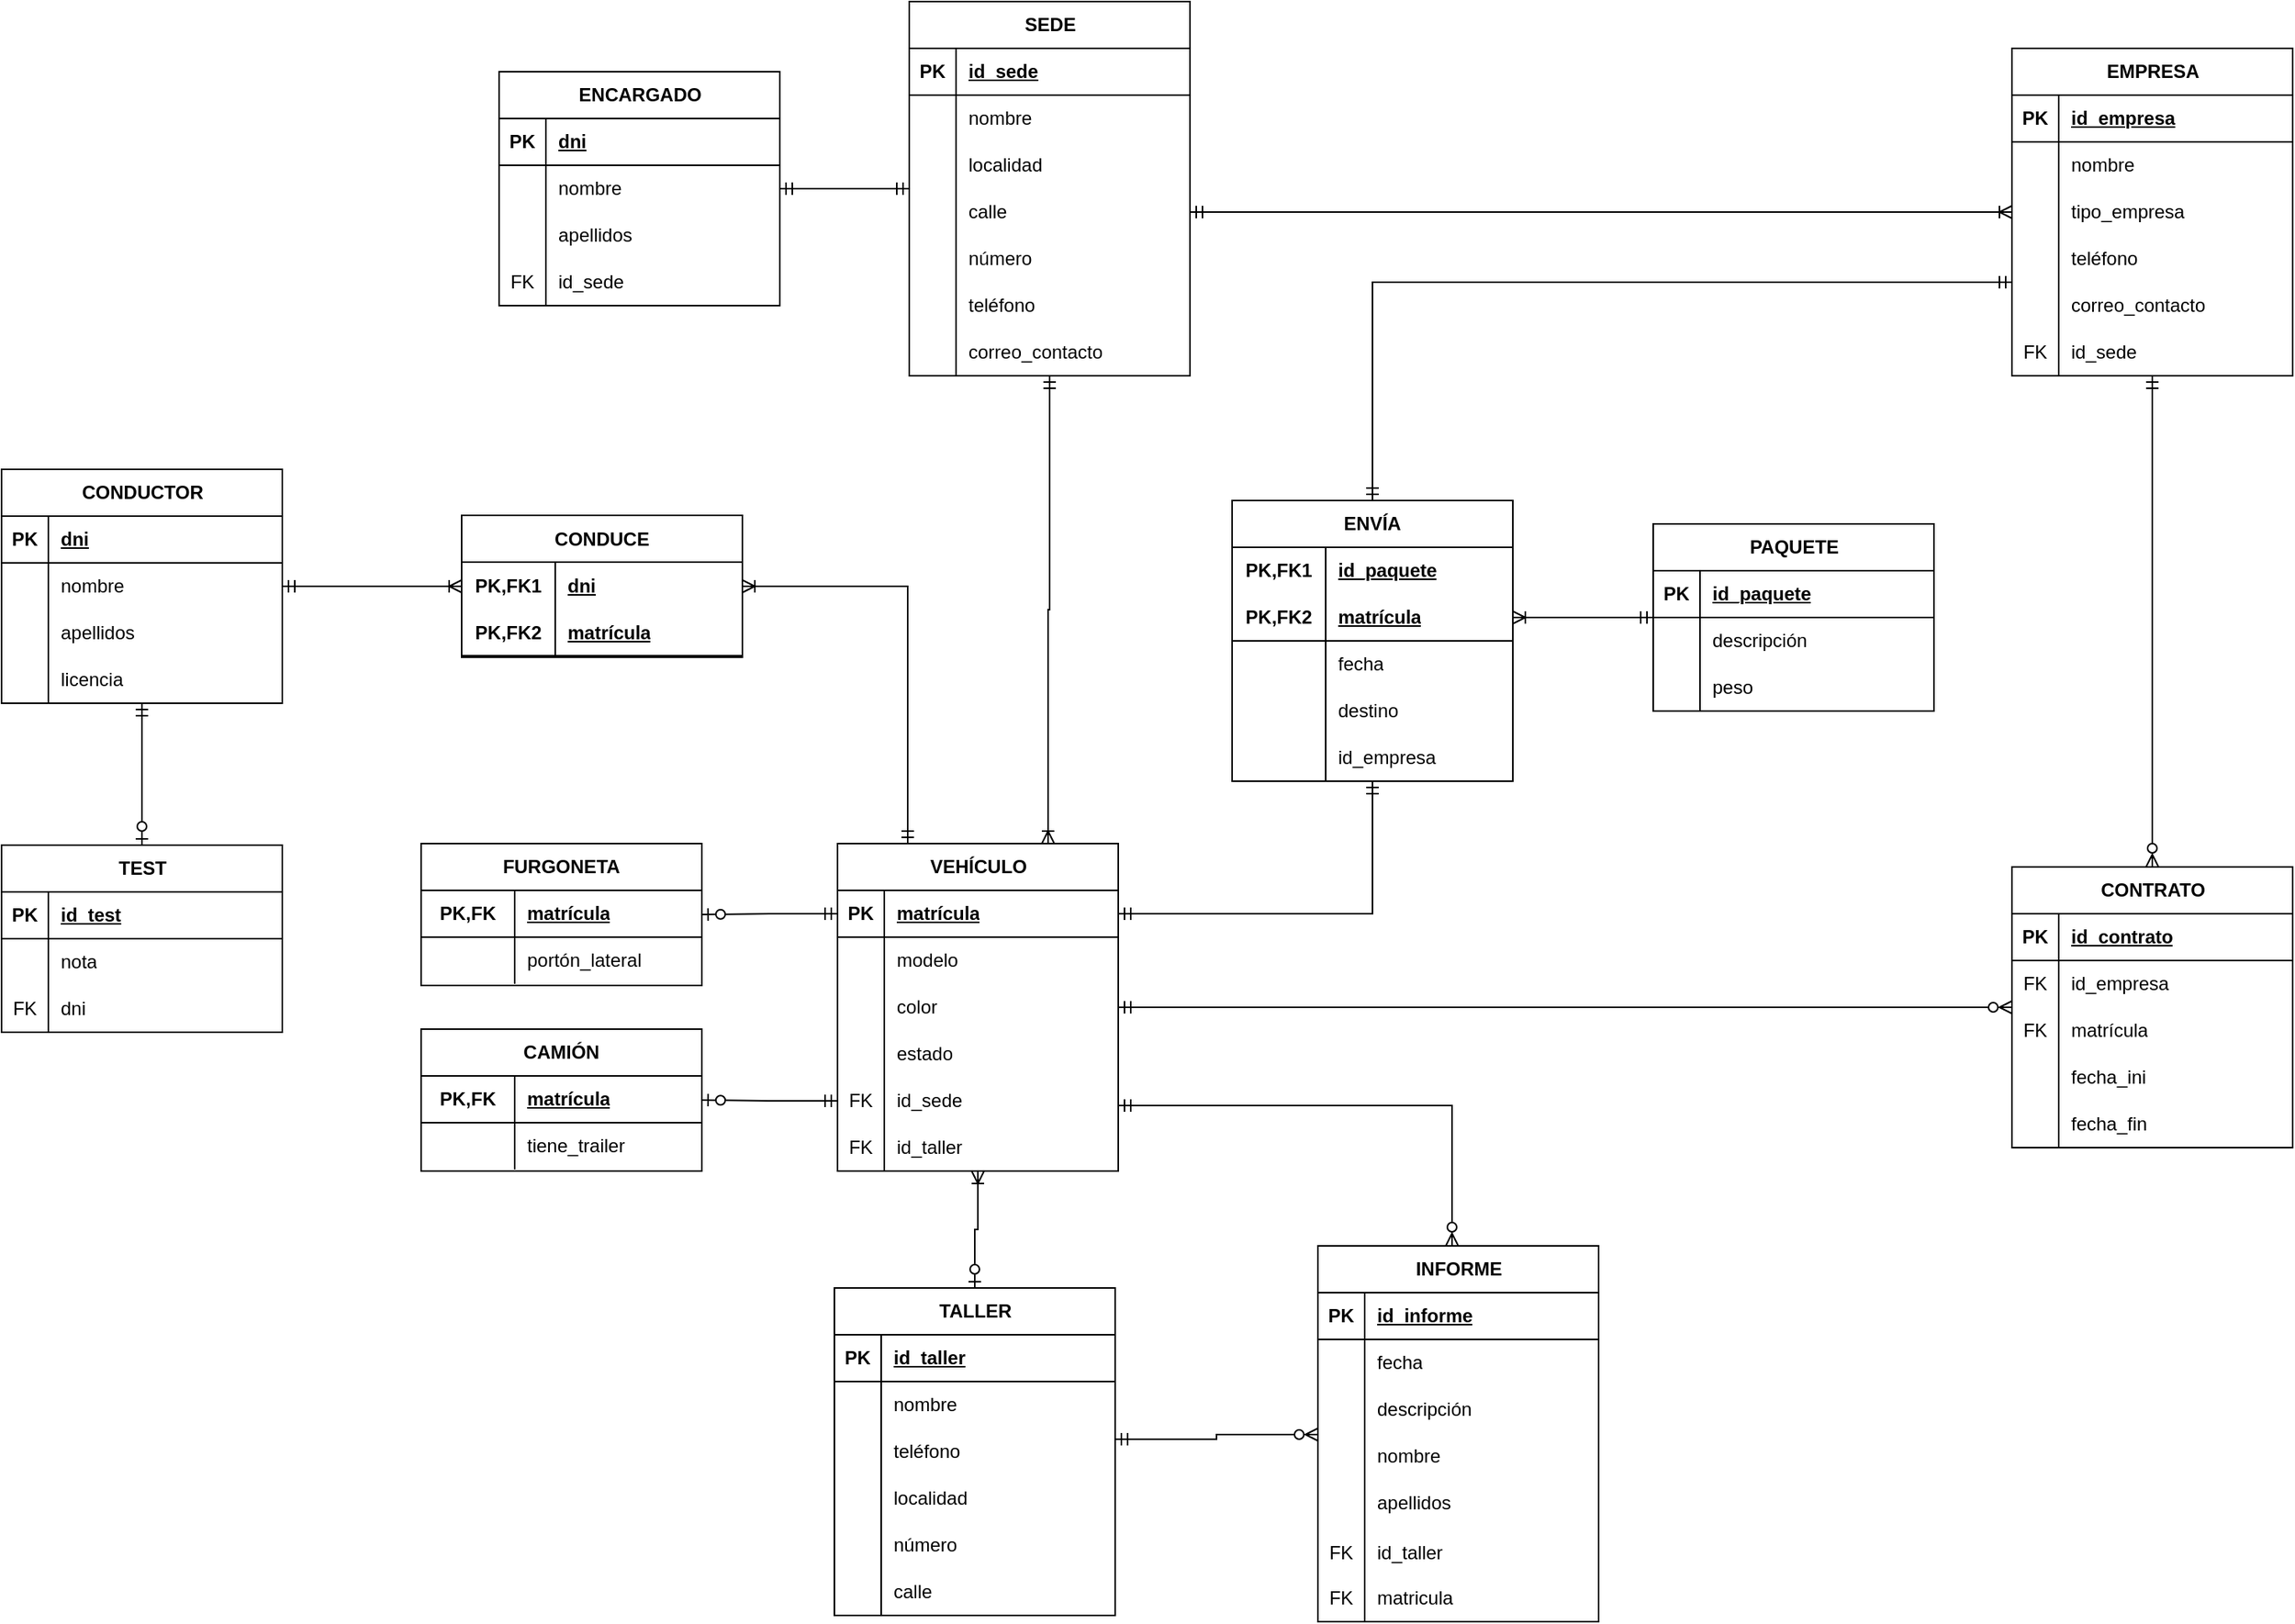 <mxfile version="25.0.3">
  <diagram name="Página-1" id="EjvLclhS1nC_yqNBpNJn">
    <mxGraphModel grid="0" page="1" gridSize="10" guides="1" tooltips="1" connect="1" arrows="1" fold="1" pageScale="1" pageWidth="827" pageHeight="1169" math="0" shadow="0">
      <root>
        <mxCell id="0" />
        <mxCell id="1" parent="0" />
        <mxCell id="2TBQxf5h7WABi6mPIafC-1" value="EMPRESA" style="shape=table;startSize=30;container=1;collapsible=1;childLayout=tableLayout;fixedRows=1;rowLines=0;fontStyle=1;align=center;resizeLast=1;html=1;" vertex="1" parent="1">
          <mxGeometry x="2129" y="148" width="180" height="210" as="geometry" />
        </mxCell>
        <mxCell id="2TBQxf5h7WABi6mPIafC-2" value="" style="shape=tableRow;horizontal=0;startSize=0;swimlaneHead=0;swimlaneBody=0;fillColor=none;collapsible=0;dropTarget=0;points=[[0,0.5],[1,0.5]];portConstraint=eastwest;top=0;left=0;right=0;bottom=1;" vertex="1" parent="2TBQxf5h7WABi6mPIafC-1">
          <mxGeometry y="30" width="180" height="30" as="geometry" />
        </mxCell>
        <mxCell id="2TBQxf5h7WABi6mPIafC-3" value="PK" style="shape=partialRectangle;connectable=0;fillColor=none;top=0;left=0;bottom=0;right=0;fontStyle=1;overflow=hidden;whiteSpace=wrap;html=1;" vertex="1" parent="2TBQxf5h7WABi6mPIafC-2">
          <mxGeometry width="30" height="30" as="geometry">
            <mxRectangle width="30" height="30" as="alternateBounds" />
          </mxGeometry>
        </mxCell>
        <mxCell id="2TBQxf5h7WABi6mPIafC-4" value="id_empresa" style="shape=partialRectangle;connectable=0;fillColor=none;top=0;left=0;bottom=0;right=0;align=left;spacingLeft=6;fontStyle=5;overflow=hidden;whiteSpace=wrap;html=1;" vertex="1" parent="2TBQxf5h7WABi6mPIafC-2">
          <mxGeometry x="30" width="150" height="30" as="geometry">
            <mxRectangle width="150" height="30" as="alternateBounds" />
          </mxGeometry>
        </mxCell>
        <mxCell id="2TBQxf5h7WABi6mPIafC-5" value="" style="shape=tableRow;horizontal=0;startSize=0;swimlaneHead=0;swimlaneBody=0;fillColor=none;collapsible=0;dropTarget=0;points=[[0,0.5],[1,0.5]];portConstraint=eastwest;top=0;left=0;right=0;bottom=0;" vertex="1" parent="2TBQxf5h7WABi6mPIafC-1">
          <mxGeometry y="60" width="180" height="30" as="geometry" />
        </mxCell>
        <mxCell id="2TBQxf5h7WABi6mPIafC-6" value="" style="shape=partialRectangle;connectable=0;fillColor=none;top=0;left=0;bottom=0;right=0;editable=1;overflow=hidden;whiteSpace=wrap;html=1;" vertex="1" parent="2TBQxf5h7WABi6mPIafC-5">
          <mxGeometry width="30" height="30" as="geometry">
            <mxRectangle width="30" height="30" as="alternateBounds" />
          </mxGeometry>
        </mxCell>
        <mxCell id="2TBQxf5h7WABi6mPIafC-7" value="nombre" style="shape=partialRectangle;connectable=0;fillColor=none;top=0;left=0;bottom=0;right=0;align=left;spacingLeft=6;overflow=hidden;whiteSpace=wrap;html=1;" vertex="1" parent="2TBQxf5h7WABi6mPIafC-5">
          <mxGeometry x="30" width="150" height="30" as="geometry">
            <mxRectangle width="150" height="30" as="alternateBounds" />
          </mxGeometry>
        </mxCell>
        <mxCell id="2TBQxf5h7WABi6mPIafC-8" value="" style="shape=tableRow;horizontal=0;startSize=0;swimlaneHead=0;swimlaneBody=0;fillColor=none;collapsible=0;dropTarget=0;points=[[0,0.5],[1,0.5]];portConstraint=eastwest;top=0;left=0;right=0;bottom=0;" vertex="1" parent="2TBQxf5h7WABi6mPIafC-1">
          <mxGeometry y="90" width="180" height="30" as="geometry" />
        </mxCell>
        <mxCell id="2TBQxf5h7WABi6mPIafC-9" value="" style="shape=partialRectangle;connectable=0;fillColor=none;top=0;left=0;bottom=0;right=0;editable=1;overflow=hidden;whiteSpace=wrap;html=1;" vertex="1" parent="2TBQxf5h7WABi6mPIafC-8">
          <mxGeometry width="30" height="30" as="geometry">
            <mxRectangle width="30" height="30" as="alternateBounds" />
          </mxGeometry>
        </mxCell>
        <mxCell id="2TBQxf5h7WABi6mPIafC-10" value="tipo_empresa" style="shape=partialRectangle;connectable=0;fillColor=none;top=0;left=0;bottom=0;right=0;align=left;spacingLeft=6;overflow=hidden;whiteSpace=wrap;html=1;" vertex="1" parent="2TBQxf5h7WABi6mPIafC-8">
          <mxGeometry x="30" width="150" height="30" as="geometry">
            <mxRectangle width="150" height="30" as="alternateBounds" />
          </mxGeometry>
        </mxCell>
        <mxCell id="2TBQxf5h7WABi6mPIafC-11" value="" style="shape=tableRow;horizontal=0;startSize=0;swimlaneHead=0;swimlaneBody=0;fillColor=none;collapsible=0;dropTarget=0;points=[[0,0.5],[1,0.5]];portConstraint=eastwest;top=0;left=0;right=0;bottom=0;" vertex="1" parent="2TBQxf5h7WABi6mPIafC-1">
          <mxGeometry y="120" width="180" height="30" as="geometry" />
        </mxCell>
        <mxCell id="2TBQxf5h7WABi6mPIafC-12" value="" style="shape=partialRectangle;connectable=0;fillColor=none;top=0;left=0;bottom=0;right=0;editable=1;overflow=hidden;whiteSpace=wrap;html=1;" vertex="1" parent="2TBQxf5h7WABi6mPIafC-11">
          <mxGeometry width="30" height="30" as="geometry">
            <mxRectangle width="30" height="30" as="alternateBounds" />
          </mxGeometry>
        </mxCell>
        <mxCell id="2TBQxf5h7WABi6mPIafC-13" value="teléfono" style="shape=partialRectangle;connectable=0;fillColor=none;top=0;left=0;bottom=0;right=0;align=left;spacingLeft=6;overflow=hidden;whiteSpace=wrap;html=1;" vertex="1" parent="2TBQxf5h7WABi6mPIafC-11">
          <mxGeometry x="30" width="150" height="30" as="geometry">
            <mxRectangle width="150" height="30" as="alternateBounds" />
          </mxGeometry>
        </mxCell>
        <mxCell id="2TBQxf5h7WABi6mPIafC-41" value="" style="shape=tableRow;horizontal=0;startSize=0;swimlaneHead=0;swimlaneBody=0;fillColor=none;collapsible=0;dropTarget=0;points=[[0,0.5],[1,0.5]];portConstraint=eastwest;top=0;left=0;right=0;bottom=0;" vertex="1" parent="2TBQxf5h7WABi6mPIafC-1">
          <mxGeometry y="150" width="180" height="30" as="geometry" />
        </mxCell>
        <mxCell id="2TBQxf5h7WABi6mPIafC-42" value="" style="shape=partialRectangle;connectable=0;fillColor=none;top=0;left=0;bottom=0;right=0;editable=1;overflow=hidden;whiteSpace=wrap;html=1;" vertex="1" parent="2TBQxf5h7WABi6mPIafC-41">
          <mxGeometry width="30" height="30" as="geometry">
            <mxRectangle width="30" height="30" as="alternateBounds" />
          </mxGeometry>
        </mxCell>
        <mxCell id="2TBQxf5h7WABi6mPIafC-43" value="correo_contacto" style="shape=partialRectangle;connectable=0;fillColor=none;top=0;left=0;bottom=0;right=0;align=left;spacingLeft=6;overflow=hidden;whiteSpace=wrap;html=1;" vertex="1" parent="2TBQxf5h7WABi6mPIafC-41">
          <mxGeometry x="30" width="150" height="30" as="geometry">
            <mxRectangle width="150" height="30" as="alternateBounds" />
          </mxGeometry>
        </mxCell>
        <mxCell id="2TBQxf5h7WABi6mPIafC-227" value="" style="shape=tableRow;horizontal=0;startSize=0;swimlaneHead=0;swimlaneBody=0;fillColor=none;collapsible=0;dropTarget=0;points=[[0,0.5],[1,0.5]];portConstraint=eastwest;top=0;left=0;right=0;bottom=0;" vertex="1" parent="2TBQxf5h7WABi6mPIafC-1">
          <mxGeometry y="180" width="180" height="30" as="geometry" />
        </mxCell>
        <mxCell id="2TBQxf5h7WABi6mPIafC-228" value="FK" style="shape=partialRectangle;connectable=0;fillColor=none;top=0;left=0;bottom=0;right=0;editable=1;overflow=hidden;whiteSpace=wrap;html=1;" vertex="1" parent="2TBQxf5h7WABi6mPIafC-227">
          <mxGeometry width="30" height="30" as="geometry">
            <mxRectangle width="30" height="30" as="alternateBounds" />
          </mxGeometry>
        </mxCell>
        <mxCell id="2TBQxf5h7WABi6mPIafC-229" value="id_sede" style="shape=partialRectangle;connectable=0;fillColor=none;top=0;left=0;bottom=0;right=0;align=left;spacingLeft=6;overflow=hidden;whiteSpace=wrap;html=1;" vertex="1" parent="2TBQxf5h7WABi6mPIafC-227">
          <mxGeometry x="30" width="150" height="30" as="geometry">
            <mxRectangle width="150" height="30" as="alternateBounds" />
          </mxGeometry>
        </mxCell>
        <mxCell id="mHtRXjgJbWUpKUcHoY_h-1" style="edgeStyle=orthogonalEdgeStyle;rounded=0;orthogonalLoop=1;jettySize=auto;html=1;endArrow=ERzeroToOne;endFill=0;startArrow=ERmandOne;startFill=0;" edge="1" parent="1" source="2TBQxf5h7WABi6mPIafC-44" target="2TBQxf5h7WABi6mPIafC-95">
          <mxGeometry relative="1" as="geometry" />
        </mxCell>
        <mxCell id="2TBQxf5h7WABi6mPIafC-44" value="CONDUCTOR" style="shape=table;startSize=30;container=1;collapsible=1;childLayout=tableLayout;fixedRows=1;rowLines=0;fontStyle=1;align=center;resizeLast=1;html=1;" vertex="1" parent="1">
          <mxGeometry x="840" y="418" width="180" height="150" as="geometry" />
        </mxCell>
        <mxCell id="2TBQxf5h7WABi6mPIafC-45" value="" style="shape=tableRow;horizontal=0;startSize=0;swimlaneHead=0;swimlaneBody=0;fillColor=none;collapsible=0;dropTarget=0;points=[[0,0.5],[1,0.5]];portConstraint=eastwest;top=0;left=0;right=0;bottom=1;" vertex="1" parent="2TBQxf5h7WABi6mPIafC-44">
          <mxGeometry y="30" width="180" height="30" as="geometry" />
        </mxCell>
        <mxCell id="2TBQxf5h7WABi6mPIafC-46" value="PK" style="shape=partialRectangle;connectable=0;fillColor=none;top=0;left=0;bottom=0;right=0;fontStyle=1;overflow=hidden;whiteSpace=wrap;html=1;" vertex="1" parent="2TBQxf5h7WABi6mPIafC-45">
          <mxGeometry width="30" height="30" as="geometry">
            <mxRectangle width="30" height="30" as="alternateBounds" />
          </mxGeometry>
        </mxCell>
        <mxCell id="2TBQxf5h7WABi6mPIafC-47" value="dni" style="shape=partialRectangle;connectable=0;fillColor=none;top=0;left=0;bottom=0;right=0;align=left;spacingLeft=6;fontStyle=5;overflow=hidden;whiteSpace=wrap;html=1;" vertex="1" parent="2TBQxf5h7WABi6mPIafC-45">
          <mxGeometry x="30" width="150" height="30" as="geometry">
            <mxRectangle width="150" height="30" as="alternateBounds" />
          </mxGeometry>
        </mxCell>
        <mxCell id="2TBQxf5h7WABi6mPIafC-48" value="" style="shape=tableRow;horizontal=0;startSize=0;swimlaneHead=0;swimlaneBody=0;fillColor=none;collapsible=0;dropTarget=0;points=[[0,0.5],[1,0.5]];portConstraint=eastwest;top=0;left=0;right=0;bottom=0;" vertex="1" parent="2TBQxf5h7WABi6mPIafC-44">
          <mxGeometry y="60" width="180" height="30" as="geometry" />
        </mxCell>
        <mxCell id="2TBQxf5h7WABi6mPIafC-49" value="" style="shape=partialRectangle;connectable=0;fillColor=none;top=0;left=0;bottom=0;right=0;editable=1;overflow=hidden;whiteSpace=wrap;html=1;" vertex="1" parent="2TBQxf5h7WABi6mPIafC-48">
          <mxGeometry width="30" height="30" as="geometry">
            <mxRectangle width="30" height="30" as="alternateBounds" />
          </mxGeometry>
        </mxCell>
        <mxCell id="2TBQxf5h7WABi6mPIafC-50" value="nombre" style="shape=partialRectangle;connectable=0;fillColor=none;top=0;left=0;bottom=0;right=0;align=left;spacingLeft=6;overflow=hidden;whiteSpace=wrap;html=1;" vertex="1" parent="2TBQxf5h7WABi6mPIafC-48">
          <mxGeometry x="30" width="150" height="30" as="geometry">
            <mxRectangle width="150" height="30" as="alternateBounds" />
          </mxGeometry>
        </mxCell>
        <mxCell id="2TBQxf5h7WABi6mPIafC-51" value="" style="shape=tableRow;horizontal=0;startSize=0;swimlaneHead=0;swimlaneBody=0;fillColor=none;collapsible=0;dropTarget=0;points=[[0,0.5],[1,0.5]];portConstraint=eastwest;top=0;left=0;right=0;bottom=0;" vertex="1" parent="2TBQxf5h7WABi6mPIafC-44">
          <mxGeometry y="90" width="180" height="30" as="geometry" />
        </mxCell>
        <mxCell id="2TBQxf5h7WABi6mPIafC-52" value="" style="shape=partialRectangle;connectable=0;fillColor=none;top=0;left=0;bottom=0;right=0;editable=1;overflow=hidden;whiteSpace=wrap;html=1;" vertex="1" parent="2TBQxf5h7WABi6mPIafC-51">
          <mxGeometry width="30" height="30" as="geometry">
            <mxRectangle width="30" height="30" as="alternateBounds" />
          </mxGeometry>
        </mxCell>
        <mxCell id="2TBQxf5h7WABi6mPIafC-53" value="apellidos" style="shape=partialRectangle;connectable=0;fillColor=none;top=0;left=0;bottom=0;right=0;align=left;spacingLeft=6;overflow=hidden;whiteSpace=wrap;html=1;" vertex="1" parent="2TBQxf5h7WABi6mPIafC-51">
          <mxGeometry x="30" width="150" height="30" as="geometry">
            <mxRectangle width="150" height="30" as="alternateBounds" />
          </mxGeometry>
        </mxCell>
        <mxCell id="2TBQxf5h7WABi6mPIafC-54" value="" style="shape=tableRow;horizontal=0;startSize=0;swimlaneHead=0;swimlaneBody=0;fillColor=none;collapsible=0;dropTarget=0;points=[[0,0.5],[1,0.5]];portConstraint=eastwest;top=0;left=0;right=0;bottom=0;" vertex="1" parent="2TBQxf5h7WABi6mPIafC-44">
          <mxGeometry y="120" width="180" height="30" as="geometry" />
        </mxCell>
        <mxCell id="2TBQxf5h7WABi6mPIafC-55" value="" style="shape=partialRectangle;connectable=0;fillColor=none;top=0;left=0;bottom=0;right=0;editable=1;overflow=hidden;whiteSpace=wrap;html=1;" vertex="1" parent="2TBQxf5h7WABi6mPIafC-54">
          <mxGeometry width="30" height="30" as="geometry">
            <mxRectangle width="30" height="30" as="alternateBounds" />
          </mxGeometry>
        </mxCell>
        <mxCell id="2TBQxf5h7WABi6mPIafC-56" value="licencia" style="shape=partialRectangle;connectable=0;fillColor=none;top=0;left=0;bottom=0;right=0;align=left;spacingLeft=6;overflow=hidden;whiteSpace=wrap;html=1;" vertex="1" parent="2TBQxf5h7WABi6mPIafC-54">
          <mxGeometry x="30" width="150" height="30" as="geometry">
            <mxRectangle width="150" height="30" as="alternateBounds" />
          </mxGeometry>
        </mxCell>
        <mxCell id="2TBQxf5h7WABi6mPIafC-268" style="edgeStyle=orthogonalEdgeStyle;rounded=0;orthogonalLoop=1;jettySize=auto;html=1;endArrow=ERzeroToOne;endFill=0;startArrow=ERoneToMany;startFill=0;" edge="1" parent="1" source="2TBQxf5h7WABi6mPIafC-79" target="2TBQxf5h7WABi6mPIafC-148">
          <mxGeometry relative="1" as="geometry" />
        </mxCell>
        <mxCell id="mHtRXjgJbWUpKUcHoY_h-5" style="edgeStyle=orthogonalEdgeStyle;rounded=0;orthogonalLoop=1;jettySize=auto;html=1;endArrow=ERoneToMany;endFill=0;startArrow=ERmandOne;startFill=0;exitX=0.25;exitY=0;exitDx=0;exitDy=0;" edge="1" parent="1" source="2TBQxf5h7WABi6mPIafC-79" target="mHtRXjgJbWUpKUcHoY_h-25">
          <mxGeometry relative="1" as="geometry">
            <mxPoint x="1421" y="628" as="sourcePoint" />
            <mxPoint x="1309" y="493" as="targetPoint" />
            <Array as="points">
              <mxPoint x="1421" y="493" />
            </Array>
          </mxGeometry>
        </mxCell>
        <mxCell id="2TBQxf5h7WABi6mPIafC-79" value="VEHÍCULO" style="shape=table;startSize=30;container=1;collapsible=1;childLayout=tableLayout;fixedRows=1;rowLines=0;fontStyle=1;align=center;resizeLast=1;html=1;" vertex="1" parent="1">
          <mxGeometry x="1376" y="658" width="180" height="210" as="geometry" />
        </mxCell>
        <mxCell id="2TBQxf5h7WABi6mPIafC-80" value="" style="shape=tableRow;horizontal=0;startSize=0;swimlaneHead=0;swimlaneBody=0;fillColor=none;collapsible=0;dropTarget=0;points=[[0,0.5],[1,0.5]];portConstraint=eastwest;top=0;left=0;right=0;bottom=1;" vertex="1" parent="2TBQxf5h7WABi6mPIafC-79">
          <mxGeometry y="30" width="180" height="30" as="geometry" />
        </mxCell>
        <mxCell id="2TBQxf5h7WABi6mPIafC-81" value="PK" style="shape=partialRectangle;connectable=0;fillColor=none;top=0;left=0;bottom=0;right=0;fontStyle=1;overflow=hidden;whiteSpace=wrap;html=1;" vertex="1" parent="2TBQxf5h7WABi6mPIafC-80">
          <mxGeometry width="30" height="30" as="geometry">
            <mxRectangle width="30" height="30" as="alternateBounds" />
          </mxGeometry>
        </mxCell>
        <mxCell id="2TBQxf5h7WABi6mPIafC-82" value="matrícula" style="shape=partialRectangle;connectable=0;fillColor=none;top=0;left=0;bottom=0;right=0;align=left;spacingLeft=6;fontStyle=5;overflow=hidden;whiteSpace=wrap;html=1;" vertex="1" parent="2TBQxf5h7WABi6mPIafC-80">
          <mxGeometry x="30" width="150" height="30" as="geometry">
            <mxRectangle width="150" height="30" as="alternateBounds" />
          </mxGeometry>
        </mxCell>
        <mxCell id="2TBQxf5h7WABi6mPIafC-83" value="" style="shape=tableRow;horizontal=0;startSize=0;swimlaneHead=0;swimlaneBody=0;fillColor=none;collapsible=0;dropTarget=0;points=[[0,0.5],[1,0.5]];portConstraint=eastwest;top=0;left=0;right=0;bottom=0;" vertex="1" parent="2TBQxf5h7WABi6mPIafC-79">
          <mxGeometry y="60" width="180" height="30" as="geometry" />
        </mxCell>
        <mxCell id="2TBQxf5h7WABi6mPIafC-84" value="" style="shape=partialRectangle;connectable=0;fillColor=none;top=0;left=0;bottom=0;right=0;editable=1;overflow=hidden;whiteSpace=wrap;html=1;" vertex="1" parent="2TBQxf5h7WABi6mPIafC-83">
          <mxGeometry width="30" height="30" as="geometry">
            <mxRectangle width="30" height="30" as="alternateBounds" />
          </mxGeometry>
        </mxCell>
        <mxCell id="2TBQxf5h7WABi6mPIafC-85" value="modelo" style="shape=partialRectangle;connectable=0;fillColor=none;top=0;left=0;bottom=0;right=0;align=left;spacingLeft=6;overflow=hidden;whiteSpace=wrap;html=1;" vertex="1" parent="2TBQxf5h7WABi6mPIafC-83">
          <mxGeometry x="30" width="150" height="30" as="geometry">
            <mxRectangle width="150" height="30" as="alternateBounds" />
          </mxGeometry>
        </mxCell>
        <mxCell id="2TBQxf5h7WABi6mPIafC-86" value="" style="shape=tableRow;horizontal=0;startSize=0;swimlaneHead=0;swimlaneBody=0;fillColor=none;collapsible=0;dropTarget=0;points=[[0,0.5],[1,0.5]];portConstraint=eastwest;top=0;left=0;right=0;bottom=0;" vertex="1" parent="2TBQxf5h7WABi6mPIafC-79">
          <mxGeometry y="90" width="180" height="30" as="geometry" />
        </mxCell>
        <mxCell id="2TBQxf5h7WABi6mPIafC-87" value="" style="shape=partialRectangle;connectable=0;fillColor=none;top=0;left=0;bottom=0;right=0;editable=1;overflow=hidden;whiteSpace=wrap;html=1;" vertex="1" parent="2TBQxf5h7WABi6mPIafC-86">
          <mxGeometry width="30" height="30" as="geometry">
            <mxRectangle width="30" height="30" as="alternateBounds" />
          </mxGeometry>
        </mxCell>
        <mxCell id="2TBQxf5h7WABi6mPIafC-88" value="color" style="shape=partialRectangle;connectable=0;fillColor=none;top=0;left=0;bottom=0;right=0;align=left;spacingLeft=6;overflow=hidden;whiteSpace=wrap;html=1;" vertex="1" parent="2TBQxf5h7WABi6mPIafC-86">
          <mxGeometry x="30" width="150" height="30" as="geometry">
            <mxRectangle width="150" height="30" as="alternateBounds" />
          </mxGeometry>
        </mxCell>
        <mxCell id="2TBQxf5h7WABi6mPIafC-89" value="" style="shape=tableRow;horizontal=0;startSize=0;swimlaneHead=0;swimlaneBody=0;fillColor=none;collapsible=0;dropTarget=0;points=[[0,0.5],[1,0.5]];portConstraint=eastwest;top=0;left=0;right=0;bottom=0;" vertex="1" parent="2TBQxf5h7WABi6mPIafC-79">
          <mxGeometry y="120" width="180" height="30" as="geometry" />
        </mxCell>
        <mxCell id="2TBQxf5h7WABi6mPIafC-90" value="" style="shape=partialRectangle;connectable=0;fillColor=none;top=0;left=0;bottom=0;right=0;editable=1;overflow=hidden;whiteSpace=wrap;html=1;" vertex="1" parent="2TBQxf5h7WABi6mPIafC-89">
          <mxGeometry width="30" height="30" as="geometry">
            <mxRectangle width="30" height="30" as="alternateBounds" />
          </mxGeometry>
        </mxCell>
        <mxCell id="2TBQxf5h7WABi6mPIafC-91" value="estado" style="shape=partialRectangle;connectable=0;fillColor=none;top=0;left=0;bottom=0;right=0;align=left;spacingLeft=6;overflow=hidden;whiteSpace=wrap;html=1;" vertex="1" parent="2TBQxf5h7WABi6mPIafC-89">
          <mxGeometry x="30" width="150" height="30" as="geometry">
            <mxRectangle width="150" height="30" as="alternateBounds" />
          </mxGeometry>
        </mxCell>
        <mxCell id="2TBQxf5h7WABi6mPIafC-92" value="" style="shape=tableRow;horizontal=0;startSize=0;swimlaneHead=0;swimlaneBody=0;fillColor=none;collapsible=0;dropTarget=0;points=[[0,0.5],[1,0.5]];portConstraint=eastwest;top=0;left=0;right=0;bottom=0;" vertex="1" parent="2TBQxf5h7WABi6mPIafC-79">
          <mxGeometry y="150" width="180" height="30" as="geometry" />
        </mxCell>
        <mxCell id="2TBQxf5h7WABi6mPIafC-93" value="FK" style="shape=partialRectangle;connectable=0;fillColor=none;top=0;left=0;bottom=0;right=0;editable=1;overflow=hidden;whiteSpace=wrap;html=1;" vertex="1" parent="2TBQxf5h7WABi6mPIafC-92">
          <mxGeometry width="30" height="30" as="geometry">
            <mxRectangle width="30" height="30" as="alternateBounds" />
          </mxGeometry>
        </mxCell>
        <mxCell id="2TBQxf5h7WABi6mPIafC-94" value="id_sede" style="shape=partialRectangle;connectable=0;fillColor=none;top=0;left=0;bottom=0;right=0;align=left;spacingLeft=6;overflow=hidden;whiteSpace=wrap;html=1;" vertex="1" parent="2TBQxf5h7WABi6mPIafC-92">
          <mxGeometry x="30" width="150" height="30" as="geometry">
            <mxRectangle width="150" height="30" as="alternateBounds" />
          </mxGeometry>
        </mxCell>
        <mxCell id="2TBQxf5h7WABi6mPIafC-269" value="" style="shape=tableRow;horizontal=0;startSize=0;swimlaneHead=0;swimlaneBody=0;fillColor=none;collapsible=0;dropTarget=0;points=[[0,0.5],[1,0.5]];portConstraint=eastwest;top=0;left=0;right=0;bottom=0;" vertex="1" parent="2TBQxf5h7WABi6mPIafC-79">
          <mxGeometry y="180" width="180" height="30" as="geometry" />
        </mxCell>
        <mxCell id="2TBQxf5h7WABi6mPIafC-270" value="FK" style="shape=partialRectangle;connectable=0;fillColor=none;top=0;left=0;bottom=0;right=0;editable=1;overflow=hidden;whiteSpace=wrap;html=1;" vertex="1" parent="2TBQxf5h7WABi6mPIafC-269">
          <mxGeometry width="30" height="30" as="geometry">
            <mxRectangle width="30" height="30" as="alternateBounds" />
          </mxGeometry>
        </mxCell>
        <mxCell id="2TBQxf5h7WABi6mPIafC-271" value="id_taller" style="shape=partialRectangle;connectable=0;fillColor=none;top=0;left=0;bottom=0;right=0;align=left;spacingLeft=6;overflow=hidden;whiteSpace=wrap;html=1;" vertex="1" parent="2TBQxf5h7WABi6mPIafC-269">
          <mxGeometry x="30" width="150" height="30" as="geometry">
            <mxRectangle width="150" height="30" as="alternateBounds" />
          </mxGeometry>
        </mxCell>
        <mxCell id="2TBQxf5h7WABi6mPIafC-95" value="TEST" style="shape=table;startSize=30;container=1;collapsible=1;childLayout=tableLayout;fixedRows=1;rowLines=0;fontStyle=1;align=center;resizeLast=1;html=1;" vertex="1" parent="1">
          <mxGeometry x="840" y="659" width="180" height="120" as="geometry" />
        </mxCell>
        <mxCell id="2TBQxf5h7WABi6mPIafC-96" value="" style="shape=tableRow;horizontal=0;startSize=0;swimlaneHead=0;swimlaneBody=0;fillColor=none;collapsible=0;dropTarget=0;points=[[0,0.5],[1,0.5]];portConstraint=eastwest;top=0;left=0;right=0;bottom=1;" vertex="1" parent="2TBQxf5h7WABi6mPIafC-95">
          <mxGeometry y="30" width="180" height="30" as="geometry" />
        </mxCell>
        <mxCell id="2TBQxf5h7WABi6mPIafC-97" value="PK" style="shape=partialRectangle;connectable=0;fillColor=none;top=0;left=0;bottom=0;right=0;fontStyle=1;overflow=hidden;whiteSpace=wrap;html=1;" vertex="1" parent="2TBQxf5h7WABi6mPIafC-96">
          <mxGeometry width="30" height="30" as="geometry">
            <mxRectangle width="30" height="30" as="alternateBounds" />
          </mxGeometry>
        </mxCell>
        <mxCell id="2TBQxf5h7WABi6mPIafC-98" value="id_test" style="shape=partialRectangle;connectable=0;fillColor=none;top=0;left=0;bottom=0;right=0;align=left;spacingLeft=6;fontStyle=5;overflow=hidden;whiteSpace=wrap;html=1;" vertex="1" parent="2TBQxf5h7WABi6mPIafC-96">
          <mxGeometry x="30" width="150" height="30" as="geometry">
            <mxRectangle width="150" height="30" as="alternateBounds" />
          </mxGeometry>
        </mxCell>
        <mxCell id="2TBQxf5h7WABi6mPIafC-102" value="" style="shape=tableRow;horizontal=0;startSize=0;swimlaneHead=0;swimlaneBody=0;fillColor=none;collapsible=0;dropTarget=0;points=[[0,0.5],[1,0.5]];portConstraint=eastwest;top=0;left=0;right=0;bottom=0;" vertex="1" parent="2TBQxf5h7WABi6mPIafC-95">
          <mxGeometry y="60" width="180" height="30" as="geometry" />
        </mxCell>
        <mxCell id="2TBQxf5h7WABi6mPIafC-103" value="" style="shape=partialRectangle;connectable=0;fillColor=none;top=0;left=0;bottom=0;right=0;editable=1;overflow=hidden;whiteSpace=wrap;html=1;" vertex="1" parent="2TBQxf5h7WABi6mPIafC-102">
          <mxGeometry width="30" height="30" as="geometry">
            <mxRectangle width="30" height="30" as="alternateBounds" />
          </mxGeometry>
        </mxCell>
        <mxCell id="2TBQxf5h7WABi6mPIafC-104" value="nota" style="shape=partialRectangle;connectable=0;fillColor=none;top=0;left=0;bottom=0;right=0;align=left;spacingLeft=6;overflow=hidden;whiteSpace=wrap;html=1;" vertex="1" parent="2TBQxf5h7WABi6mPIafC-102">
          <mxGeometry x="30" width="150" height="30" as="geometry">
            <mxRectangle width="150" height="30" as="alternateBounds" />
          </mxGeometry>
        </mxCell>
        <mxCell id="mHtRXjgJbWUpKUcHoY_h-39" value="" style="shape=tableRow;horizontal=0;startSize=0;swimlaneHead=0;swimlaneBody=0;fillColor=none;collapsible=0;dropTarget=0;points=[[0,0.5],[1,0.5]];portConstraint=eastwest;top=0;left=0;right=0;bottom=0;" vertex="1" parent="2TBQxf5h7WABi6mPIafC-95">
          <mxGeometry y="90" width="180" height="30" as="geometry" />
        </mxCell>
        <mxCell id="mHtRXjgJbWUpKUcHoY_h-40" value="FK" style="shape=partialRectangle;connectable=0;fillColor=none;top=0;left=0;bottom=0;right=0;editable=1;overflow=hidden;whiteSpace=wrap;html=1;" vertex="1" parent="mHtRXjgJbWUpKUcHoY_h-39">
          <mxGeometry width="30" height="30" as="geometry">
            <mxRectangle width="30" height="30" as="alternateBounds" />
          </mxGeometry>
        </mxCell>
        <mxCell id="mHtRXjgJbWUpKUcHoY_h-41" value="dni" style="shape=partialRectangle;connectable=0;fillColor=none;top=0;left=0;bottom=0;right=0;align=left;spacingLeft=6;overflow=hidden;whiteSpace=wrap;html=1;" vertex="1" parent="mHtRXjgJbWUpKUcHoY_h-39">
          <mxGeometry x="30" width="150" height="30" as="geometry">
            <mxRectangle width="150" height="30" as="alternateBounds" />
          </mxGeometry>
        </mxCell>
        <mxCell id="7WZL8qRDgXMTqO1saT-c-24" style="edgeStyle=orthogonalEdgeStyle;rounded=0;orthogonalLoop=1;jettySize=auto;html=1;startArrow=ERzeroToMany;startFill=0;endArrow=ERmandOne;endFill=0;" edge="1" parent="1" source="2TBQxf5h7WABi6mPIafC-132" target="2TBQxf5h7WABi6mPIafC-79">
          <mxGeometry relative="1" as="geometry">
            <Array as="points">
              <mxPoint x="1770" y="826" />
            </Array>
          </mxGeometry>
        </mxCell>
        <mxCell id="2TBQxf5h7WABi6mPIafC-132" value="INFORME" style="shape=table;startSize=30;container=1;collapsible=1;childLayout=tableLayout;fixedRows=1;rowLines=0;fontStyle=1;align=center;resizeLast=1;html=1;" vertex="1" parent="1">
          <mxGeometry x="1684" y="916" width="180" height="241" as="geometry" />
        </mxCell>
        <mxCell id="2TBQxf5h7WABi6mPIafC-133" value="" style="shape=tableRow;horizontal=0;startSize=0;swimlaneHead=0;swimlaneBody=0;fillColor=none;collapsible=0;dropTarget=0;points=[[0,0.5],[1,0.5]];portConstraint=eastwest;top=0;left=0;right=0;bottom=1;" vertex="1" parent="2TBQxf5h7WABi6mPIafC-132">
          <mxGeometry y="30" width="180" height="30" as="geometry" />
        </mxCell>
        <mxCell id="2TBQxf5h7WABi6mPIafC-134" value="PK" style="shape=partialRectangle;connectable=0;fillColor=none;top=0;left=0;bottom=0;right=0;fontStyle=1;overflow=hidden;whiteSpace=wrap;html=1;" vertex="1" parent="2TBQxf5h7WABi6mPIafC-133">
          <mxGeometry width="30" height="30" as="geometry">
            <mxRectangle width="30" height="30" as="alternateBounds" />
          </mxGeometry>
        </mxCell>
        <mxCell id="2TBQxf5h7WABi6mPIafC-135" value="id_informe" style="shape=partialRectangle;connectable=0;fillColor=none;top=0;left=0;bottom=0;right=0;align=left;spacingLeft=6;fontStyle=5;overflow=hidden;whiteSpace=wrap;html=1;" vertex="1" parent="2TBQxf5h7WABi6mPIafC-133">
          <mxGeometry x="30" width="150" height="30" as="geometry">
            <mxRectangle width="150" height="30" as="alternateBounds" />
          </mxGeometry>
        </mxCell>
        <mxCell id="2TBQxf5h7WABi6mPIafC-136" value="" style="shape=tableRow;horizontal=0;startSize=0;swimlaneHead=0;swimlaneBody=0;fillColor=none;collapsible=0;dropTarget=0;points=[[0,0.5],[1,0.5]];portConstraint=eastwest;top=0;left=0;right=0;bottom=0;" vertex="1" parent="2TBQxf5h7WABi6mPIafC-132">
          <mxGeometry y="60" width="180" height="30" as="geometry" />
        </mxCell>
        <mxCell id="2TBQxf5h7WABi6mPIafC-137" value="" style="shape=partialRectangle;connectable=0;fillColor=none;top=0;left=0;bottom=0;right=0;editable=1;overflow=hidden;whiteSpace=wrap;html=1;" vertex="1" parent="2TBQxf5h7WABi6mPIafC-136">
          <mxGeometry width="30" height="30" as="geometry">
            <mxRectangle width="30" height="30" as="alternateBounds" />
          </mxGeometry>
        </mxCell>
        <mxCell id="2TBQxf5h7WABi6mPIafC-138" value="fecha" style="shape=partialRectangle;connectable=0;fillColor=none;top=0;left=0;bottom=0;right=0;align=left;spacingLeft=6;overflow=hidden;whiteSpace=wrap;html=1;" vertex="1" parent="2TBQxf5h7WABi6mPIafC-136">
          <mxGeometry x="30" width="150" height="30" as="geometry">
            <mxRectangle width="150" height="30" as="alternateBounds" />
          </mxGeometry>
        </mxCell>
        <mxCell id="7WZL8qRDgXMTqO1saT-c-21" value="" style="shape=tableRow;horizontal=0;startSize=0;swimlaneHead=0;swimlaneBody=0;fillColor=none;collapsible=0;dropTarget=0;points=[[0,0.5],[1,0.5]];portConstraint=eastwest;top=0;left=0;right=0;bottom=0;" vertex="1" parent="2TBQxf5h7WABi6mPIafC-132">
          <mxGeometry y="90" width="180" height="30" as="geometry" />
        </mxCell>
        <mxCell id="7WZL8qRDgXMTqO1saT-c-22" value="" style="shape=partialRectangle;connectable=0;fillColor=none;top=0;left=0;bottom=0;right=0;editable=1;overflow=hidden;whiteSpace=wrap;html=1;" vertex="1" parent="7WZL8qRDgXMTqO1saT-c-21">
          <mxGeometry width="30" height="30" as="geometry">
            <mxRectangle width="30" height="30" as="alternateBounds" />
          </mxGeometry>
        </mxCell>
        <mxCell id="7WZL8qRDgXMTqO1saT-c-23" value="descripción" style="shape=partialRectangle;connectable=0;fillColor=none;top=0;left=0;bottom=0;right=0;align=left;spacingLeft=6;overflow=hidden;whiteSpace=wrap;html=1;" vertex="1" parent="7WZL8qRDgXMTqO1saT-c-21">
          <mxGeometry x="30" width="150" height="30" as="geometry">
            <mxRectangle width="150" height="30" as="alternateBounds" />
          </mxGeometry>
        </mxCell>
        <mxCell id="2TBQxf5h7WABi6mPIafC-139" value="" style="shape=tableRow;horizontal=0;startSize=0;swimlaneHead=0;swimlaneBody=0;fillColor=none;collapsible=0;dropTarget=0;points=[[0,0.5],[1,0.5]];portConstraint=eastwest;top=0;left=0;right=0;bottom=0;" vertex="1" parent="2TBQxf5h7WABi6mPIafC-132">
          <mxGeometry y="120" width="180" height="30" as="geometry" />
        </mxCell>
        <mxCell id="2TBQxf5h7WABi6mPIafC-140" value="" style="shape=partialRectangle;connectable=0;fillColor=none;top=0;left=0;bottom=0;right=0;editable=1;overflow=hidden;whiteSpace=wrap;html=1;" vertex="1" parent="2TBQxf5h7WABi6mPIafC-139">
          <mxGeometry width="30" height="30" as="geometry">
            <mxRectangle width="30" height="30" as="alternateBounds" />
          </mxGeometry>
        </mxCell>
        <mxCell id="2TBQxf5h7WABi6mPIafC-141" value="nombre" style="shape=partialRectangle;connectable=0;fillColor=none;top=0;left=0;bottom=0;right=0;align=left;spacingLeft=6;overflow=hidden;whiteSpace=wrap;html=1;" vertex="1" parent="2TBQxf5h7WABi6mPIafC-139">
          <mxGeometry x="30" width="150" height="30" as="geometry">
            <mxRectangle width="150" height="30" as="alternateBounds" />
          </mxGeometry>
        </mxCell>
        <mxCell id="2TBQxf5h7WABi6mPIafC-142" value="" style="shape=tableRow;horizontal=0;startSize=0;swimlaneHead=0;swimlaneBody=0;fillColor=none;collapsible=0;dropTarget=0;points=[[0,0.5],[1,0.5]];portConstraint=eastwest;top=0;left=0;right=0;bottom=0;" vertex="1" parent="2TBQxf5h7WABi6mPIafC-132">
          <mxGeometry y="150" width="180" height="30" as="geometry" />
        </mxCell>
        <mxCell id="2TBQxf5h7WABi6mPIafC-143" value="" style="shape=partialRectangle;connectable=0;fillColor=none;top=0;left=0;bottom=0;right=0;editable=1;overflow=hidden;whiteSpace=wrap;html=1;" vertex="1" parent="2TBQxf5h7WABi6mPIafC-142">
          <mxGeometry width="30" height="30" as="geometry">
            <mxRectangle width="30" height="30" as="alternateBounds" />
          </mxGeometry>
        </mxCell>
        <mxCell id="2TBQxf5h7WABi6mPIafC-144" value="apellidos" style="shape=partialRectangle;connectable=0;fillColor=none;top=0;left=0;bottom=0;right=0;align=left;spacingLeft=6;overflow=hidden;whiteSpace=wrap;html=1;" vertex="1" parent="2TBQxf5h7WABi6mPIafC-142">
          <mxGeometry x="30" width="150" height="30" as="geometry">
            <mxRectangle width="150" height="30" as="alternateBounds" />
          </mxGeometry>
        </mxCell>
        <mxCell id="2TBQxf5h7WABi6mPIafC-145" value="" style="shape=tableRow;horizontal=0;startSize=0;swimlaneHead=0;swimlaneBody=0;fillColor=none;collapsible=0;dropTarget=0;points=[[0,0.5],[1,0.5]];portConstraint=eastwest;top=0;left=0;right=0;bottom=0;" vertex="1" parent="2TBQxf5h7WABi6mPIafC-132">
          <mxGeometry y="180" width="180" height="61" as="geometry" />
        </mxCell>
        <mxCell id="2TBQxf5h7WABi6mPIafC-146" value="FK&lt;div&gt;&lt;br&gt;&lt;/div&gt;&lt;div&gt;FK&lt;/div&gt;" style="shape=partialRectangle;connectable=0;fillColor=none;top=0;left=0;bottom=0;right=0;editable=1;overflow=hidden;whiteSpace=wrap;html=1;" vertex="1" parent="2TBQxf5h7WABi6mPIafC-145">
          <mxGeometry width="30" height="61" as="geometry">
            <mxRectangle width="30" height="61" as="alternateBounds" />
          </mxGeometry>
        </mxCell>
        <mxCell id="2TBQxf5h7WABi6mPIafC-147" value="id_taller&lt;div&gt;&lt;br&gt;&lt;/div&gt;&lt;div&gt;matricula&amp;nbsp;&lt;/div&gt;" style="shape=partialRectangle;connectable=0;fillColor=none;top=0;left=0;bottom=0;right=0;align=left;spacingLeft=6;overflow=hidden;whiteSpace=wrap;html=1;" vertex="1" parent="2TBQxf5h7WABi6mPIafC-145">
          <mxGeometry x="30" width="150" height="61" as="geometry">
            <mxRectangle width="150" height="61" as="alternateBounds" />
          </mxGeometry>
        </mxCell>
        <mxCell id="2TBQxf5h7WABi6mPIafC-148" value="TALLER" style="shape=table;startSize=30;container=1;collapsible=1;childLayout=tableLayout;fixedRows=1;rowLines=0;fontStyle=1;align=center;resizeLast=1;html=1;" vertex="1" parent="1">
          <mxGeometry x="1374" y="943" width="180" height="210" as="geometry" />
        </mxCell>
        <mxCell id="2TBQxf5h7WABi6mPIafC-149" value="" style="shape=tableRow;horizontal=0;startSize=0;swimlaneHead=0;swimlaneBody=0;fillColor=none;collapsible=0;dropTarget=0;points=[[0,0.5],[1,0.5]];portConstraint=eastwest;top=0;left=0;right=0;bottom=1;" vertex="1" parent="2TBQxf5h7WABi6mPIafC-148">
          <mxGeometry y="30" width="180" height="30" as="geometry" />
        </mxCell>
        <mxCell id="2TBQxf5h7WABi6mPIafC-150" value="PK" style="shape=partialRectangle;connectable=0;fillColor=none;top=0;left=0;bottom=0;right=0;fontStyle=1;overflow=hidden;whiteSpace=wrap;html=1;" vertex="1" parent="2TBQxf5h7WABi6mPIafC-149">
          <mxGeometry width="30" height="30" as="geometry">
            <mxRectangle width="30" height="30" as="alternateBounds" />
          </mxGeometry>
        </mxCell>
        <mxCell id="2TBQxf5h7WABi6mPIafC-151" value="id_taller" style="shape=partialRectangle;connectable=0;fillColor=none;top=0;left=0;bottom=0;right=0;align=left;spacingLeft=6;fontStyle=5;overflow=hidden;whiteSpace=wrap;html=1;" vertex="1" parent="2TBQxf5h7WABi6mPIafC-149">
          <mxGeometry x="30" width="150" height="30" as="geometry">
            <mxRectangle width="150" height="30" as="alternateBounds" />
          </mxGeometry>
        </mxCell>
        <mxCell id="2TBQxf5h7WABi6mPIafC-152" value="" style="shape=tableRow;horizontal=0;startSize=0;swimlaneHead=0;swimlaneBody=0;fillColor=none;collapsible=0;dropTarget=0;points=[[0,0.5],[1,0.5]];portConstraint=eastwest;top=0;left=0;right=0;bottom=0;" vertex="1" parent="2TBQxf5h7WABi6mPIafC-148">
          <mxGeometry y="60" width="180" height="30" as="geometry" />
        </mxCell>
        <mxCell id="2TBQxf5h7WABi6mPIafC-153" value="" style="shape=partialRectangle;connectable=0;fillColor=none;top=0;left=0;bottom=0;right=0;editable=1;overflow=hidden;whiteSpace=wrap;html=1;" vertex="1" parent="2TBQxf5h7WABi6mPIafC-152">
          <mxGeometry width="30" height="30" as="geometry">
            <mxRectangle width="30" height="30" as="alternateBounds" />
          </mxGeometry>
        </mxCell>
        <mxCell id="2TBQxf5h7WABi6mPIafC-154" value="nombre" style="shape=partialRectangle;connectable=0;fillColor=none;top=0;left=0;bottom=0;right=0;align=left;spacingLeft=6;overflow=hidden;whiteSpace=wrap;html=1;" vertex="1" parent="2TBQxf5h7WABi6mPIafC-152">
          <mxGeometry x="30" width="150" height="30" as="geometry">
            <mxRectangle width="150" height="30" as="alternateBounds" />
          </mxGeometry>
        </mxCell>
        <mxCell id="2TBQxf5h7WABi6mPIafC-155" value="" style="shape=tableRow;horizontal=0;startSize=0;swimlaneHead=0;swimlaneBody=0;fillColor=none;collapsible=0;dropTarget=0;points=[[0,0.5],[1,0.5]];portConstraint=eastwest;top=0;left=0;right=0;bottom=0;" vertex="1" parent="2TBQxf5h7WABi6mPIafC-148">
          <mxGeometry y="90" width="180" height="30" as="geometry" />
        </mxCell>
        <mxCell id="2TBQxf5h7WABi6mPIafC-156" value="" style="shape=partialRectangle;connectable=0;fillColor=none;top=0;left=0;bottom=0;right=0;editable=1;overflow=hidden;whiteSpace=wrap;html=1;" vertex="1" parent="2TBQxf5h7WABi6mPIafC-155">
          <mxGeometry width="30" height="30" as="geometry">
            <mxRectangle width="30" height="30" as="alternateBounds" />
          </mxGeometry>
        </mxCell>
        <mxCell id="2TBQxf5h7WABi6mPIafC-157" value="teléfono" style="shape=partialRectangle;connectable=0;fillColor=none;top=0;left=0;bottom=0;right=0;align=left;spacingLeft=6;overflow=hidden;whiteSpace=wrap;html=1;" vertex="1" parent="2TBQxf5h7WABi6mPIafC-155">
          <mxGeometry x="30" width="150" height="30" as="geometry">
            <mxRectangle width="150" height="30" as="alternateBounds" />
          </mxGeometry>
        </mxCell>
        <mxCell id="2TBQxf5h7WABi6mPIafC-158" value="" style="shape=tableRow;horizontal=0;startSize=0;swimlaneHead=0;swimlaneBody=0;fillColor=none;collapsible=0;dropTarget=0;points=[[0,0.5],[1,0.5]];portConstraint=eastwest;top=0;left=0;right=0;bottom=0;" vertex="1" parent="2TBQxf5h7WABi6mPIafC-148">
          <mxGeometry y="120" width="180" height="30" as="geometry" />
        </mxCell>
        <mxCell id="2TBQxf5h7WABi6mPIafC-159" value="" style="shape=partialRectangle;connectable=0;fillColor=none;top=0;left=0;bottom=0;right=0;editable=1;overflow=hidden;whiteSpace=wrap;html=1;" vertex="1" parent="2TBQxf5h7WABi6mPIafC-158">
          <mxGeometry width="30" height="30" as="geometry">
            <mxRectangle width="30" height="30" as="alternateBounds" />
          </mxGeometry>
        </mxCell>
        <mxCell id="2TBQxf5h7WABi6mPIafC-160" value="localidad" style="shape=partialRectangle;connectable=0;fillColor=none;top=0;left=0;bottom=0;right=0;align=left;spacingLeft=6;overflow=hidden;whiteSpace=wrap;html=1;" vertex="1" parent="2TBQxf5h7WABi6mPIafC-158">
          <mxGeometry x="30" width="150" height="30" as="geometry">
            <mxRectangle width="150" height="30" as="alternateBounds" />
          </mxGeometry>
        </mxCell>
        <mxCell id="mHtRXjgJbWUpKUcHoY_h-9" value="" style="shape=tableRow;horizontal=0;startSize=0;swimlaneHead=0;swimlaneBody=0;fillColor=none;collapsible=0;dropTarget=0;points=[[0,0.5],[1,0.5]];portConstraint=eastwest;top=0;left=0;right=0;bottom=0;" vertex="1" parent="2TBQxf5h7WABi6mPIafC-148">
          <mxGeometry y="150" width="180" height="30" as="geometry" />
        </mxCell>
        <mxCell id="mHtRXjgJbWUpKUcHoY_h-10" value="" style="shape=partialRectangle;connectable=0;fillColor=none;top=0;left=0;bottom=0;right=0;editable=1;overflow=hidden;whiteSpace=wrap;html=1;" vertex="1" parent="mHtRXjgJbWUpKUcHoY_h-9">
          <mxGeometry width="30" height="30" as="geometry">
            <mxRectangle width="30" height="30" as="alternateBounds" />
          </mxGeometry>
        </mxCell>
        <mxCell id="mHtRXjgJbWUpKUcHoY_h-11" value="número" style="shape=partialRectangle;connectable=0;fillColor=none;top=0;left=0;bottom=0;right=0;align=left;spacingLeft=6;overflow=hidden;whiteSpace=wrap;html=1;" vertex="1" parent="mHtRXjgJbWUpKUcHoY_h-9">
          <mxGeometry x="30" width="150" height="30" as="geometry">
            <mxRectangle width="150" height="30" as="alternateBounds" />
          </mxGeometry>
        </mxCell>
        <mxCell id="mHtRXjgJbWUpKUcHoY_h-12" value="" style="shape=tableRow;horizontal=0;startSize=0;swimlaneHead=0;swimlaneBody=0;fillColor=none;collapsible=0;dropTarget=0;points=[[0,0.5],[1,0.5]];portConstraint=eastwest;top=0;left=0;right=0;bottom=0;" vertex="1" parent="2TBQxf5h7WABi6mPIafC-148">
          <mxGeometry y="180" width="180" height="30" as="geometry" />
        </mxCell>
        <mxCell id="mHtRXjgJbWUpKUcHoY_h-13" value="" style="shape=partialRectangle;connectable=0;fillColor=none;top=0;left=0;bottom=0;right=0;editable=1;overflow=hidden;whiteSpace=wrap;html=1;" vertex="1" parent="mHtRXjgJbWUpKUcHoY_h-12">
          <mxGeometry width="30" height="30" as="geometry">
            <mxRectangle width="30" height="30" as="alternateBounds" />
          </mxGeometry>
        </mxCell>
        <mxCell id="mHtRXjgJbWUpKUcHoY_h-14" value="calle" style="shape=partialRectangle;connectable=0;fillColor=none;top=0;left=0;bottom=0;right=0;align=left;spacingLeft=6;overflow=hidden;whiteSpace=wrap;html=1;" vertex="1" parent="mHtRXjgJbWUpKUcHoY_h-12">
          <mxGeometry x="30" width="150" height="30" as="geometry">
            <mxRectangle width="150" height="30" as="alternateBounds" />
          </mxGeometry>
        </mxCell>
        <mxCell id="2TBQxf5h7WABi6mPIafC-164" value="ENCARGADO" style="shape=table;startSize=30;container=1;collapsible=1;childLayout=tableLayout;fixedRows=1;rowLines=0;fontStyle=1;align=center;resizeLast=1;html=1;" vertex="1" parent="1">
          <mxGeometry x="1159" y="163" width="180" height="150" as="geometry" />
        </mxCell>
        <mxCell id="2TBQxf5h7WABi6mPIafC-165" value="" style="shape=tableRow;horizontal=0;startSize=0;swimlaneHead=0;swimlaneBody=0;fillColor=none;collapsible=0;dropTarget=0;points=[[0,0.5],[1,0.5]];portConstraint=eastwest;top=0;left=0;right=0;bottom=1;" vertex="1" parent="2TBQxf5h7WABi6mPIafC-164">
          <mxGeometry y="30" width="180" height="30" as="geometry" />
        </mxCell>
        <mxCell id="2TBQxf5h7WABi6mPIafC-166" value="PK" style="shape=partialRectangle;connectable=0;fillColor=none;top=0;left=0;bottom=0;right=0;fontStyle=1;overflow=hidden;whiteSpace=wrap;html=1;" vertex="1" parent="2TBQxf5h7WABi6mPIafC-165">
          <mxGeometry width="30" height="30" as="geometry">
            <mxRectangle width="30" height="30" as="alternateBounds" />
          </mxGeometry>
        </mxCell>
        <mxCell id="2TBQxf5h7WABi6mPIafC-167" value="dni" style="shape=partialRectangle;connectable=0;fillColor=none;top=0;left=0;bottom=0;right=0;align=left;spacingLeft=6;fontStyle=5;overflow=hidden;whiteSpace=wrap;html=1;" vertex="1" parent="2TBQxf5h7WABi6mPIafC-165">
          <mxGeometry x="30" width="150" height="30" as="geometry">
            <mxRectangle width="150" height="30" as="alternateBounds" />
          </mxGeometry>
        </mxCell>
        <mxCell id="2TBQxf5h7WABi6mPIafC-168" value="" style="shape=tableRow;horizontal=0;startSize=0;swimlaneHead=0;swimlaneBody=0;fillColor=none;collapsible=0;dropTarget=0;points=[[0,0.5],[1,0.5]];portConstraint=eastwest;top=0;left=0;right=0;bottom=0;" vertex="1" parent="2TBQxf5h7WABi6mPIafC-164">
          <mxGeometry y="60" width="180" height="30" as="geometry" />
        </mxCell>
        <mxCell id="2TBQxf5h7WABi6mPIafC-169" value="" style="shape=partialRectangle;connectable=0;fillColor=none;top=0;left=0;bottom=0;right=0;editable=1;overflow=hidden;whiteSpace=wrap;html=1;" vertex="1" parent="2TBQxf5h7WABi6mPIafC-168">
          <mxGeometry width="30" height="30" as="geometry">
            <mxRectangle width="30" height="30" as="alternateBounds" />
          </mxGeometry>
        </mxCell>
        <mxCell id="2TBQxf5h7WABi6mPIafC-170" value="nombre" style="shape=partialRectangle;connectable=0;fillColor=none;top=0;left=0;bottom=0;right=0;align=left;spacingLeft=6;overflow=hidden;whiteSpace=wrap;html=1;" vertex="1" parent="2TBQxf5h7WABi6mPIafC-168">
          <mxGeometry x="30" width="150" height="30" as="geometry">
            <mxRectangle width="150" height="30" as="alternateBounds" />
          </mxGeometry>
        </mxCell>
        <mxCell id="2TBQxf5h7WABi6mPIafC-171" value="" style="shape=tableRow;horizontal=0;startSize=0;swimlaneHead=0;swimlaneBody=0;fillColor=none;collapsible=0;dropTarget=0;points=[[0,0.5],[1,0.5]];portConstraint=eastwest;top=0;left=0;right=0;bottom=0;" vertex="1" parent="2TBQxf5h7WABi6mPIafC-164">
          <mxGeometry y="90" width="180" height="30" as="geometry" />
        </mxCell>
        <mxCell id="2TBQxf5h7WABi6mPIafC-172" value="" style="shape=partialRectangle;connectable=0;fillColor=none;top=0;left=0;bottom=0;right=0;editable=1;overflow=hidden;whiteSpace=wrap;html=1;" vertex="1" parent="2TBQxf5h7WABi6mPIafC-171">
          <mxGeometry width="30" height="30" as="geometry">
            <mxRectangle width="30" height="30" as="alternateBounds" />
          </mxGeometry>
        </mxCell>
        <mxCell id="2TBQxf5h7WABi6mPIafC-173" value="apellidos" style="shape=partialRectangle;connectable=0;fillColor=none;top=0;left=0;bottom=0;right=0;align=left;spacingLeft=6;overflow=hidden;whiteSpace=wrap;html=1;" vertex="1" parent="2TBQxf5h7WABi6mPIafC-171">
          <mxGeometry x="30" width="150" height="30" as="geometry">
            <mxRectangle width="150" height="30" as="alternateBounds" />
          </mxGeometry>
        </mxCell>
        <mxCell id="2TBQxf5h7WABi6mPIafC-174" value="" style="shape=tableRow;horizontal=0;startSize=0;swimlaneHead=0;swimlaneBody=0;fillColor=none;collapsible=0;dropTarget=0;points=[[0,0.5],[1,0.5]];portConstraint=eastwest;top=0;left=0;right=0;bottom=0;" vertex="1" parent="2TBQxf5h7WABi6mPIafC-164">
          <mxGeometry y="120" width="180" height="30" as="geometry" />
        </mxCell>
        <mxCell id="2TBQxf5h7WABi6mPIafC-175" value="FK" style="shape=partialRectangle;connectable=0;fillColor=none;top=0;left=0;bottom=0;right=0;editable=1;overflow=hidden;whiteSpace=wrap;html=1;" vertex="1" parent="2TBQxf5h7WABi6mPIafC-174">
          <mxGeometry width="30" height="30" as="geometry">
            <mxRectangle width="30" height="30" as="alternateBounds" />
          </mxGeometry>
        </mxCell>
        <mxCell id="2TBQxf5h7WABi6mPIafC-176" value="id_sede" style="shape=partialRectangle;connectable=0;fillColor=none;top=0;left=0;bottom=0;right=0;align=left;spacingLeft=6;overflow=hidden;whiteSpace=wrap;html=1;" vertex="1" parent="2TBQxf5h7WABi6mPIafC-174">
          <mxGeometry x="30" width="150" height="30" as="geometry">
            <mxRectangle width="150" height="30" as="alternateBounds" />
          </mxGeometry>
        </mxCell>
        <mxCell id="2TBQxf5h7WABi6mPIafC-225" style="edgeStyle=orthogonalEdgeStyle;rounded=0;orthogonalLoop=1;jettySize=auto;html=1;endArrow=ERmandOne;endFill=0;startArrow=ERmandOne;startFill=0;" edge="1" parent="1" source="2TBQxf5h7WABi6mPIafC-184" target="2TBQxf5h7WABi6mPIafC-164">
          <mxGeometry relative="1" as="geometry" />
        </mxCell>
        <mxCell id="2TBQxf5h7WABi6mPIafC-230" style="edgeStyle=orthogonalEdgeStyle;rounded=0;orthogonalLoop=1;jettySize=auto;html=1;endArrow=ERoneToMany;endFill=0;startArrow=ERmandOne;startFill=0;entryX=0.75;entryY=0;entryDx=0;entryDy=0;" edge="1" parent="1" source="2TBQxf5h7WABi6mPIafC-184" target="2TBQxf5h7WABi6mPIafC-79">
          <mxGeometry relative="1" as="geometry" />
        </mxCell>
        <mxCell id="2TBQxf5h7WABi6mPIafC-184" value="SEDE" style="shape=table;startSize=30;container=1;collapsible=1;childLayout=tableLayout;fixedRows=1;rowLines=0;fontStyle=1;align=center;resizeLast=1;html=1;" vertex="1" parent="1">
          <mxGeometry x="1422" y="118" width="180" height="240" as="geometry" />
        </mxCell>
        <mxCell id="2TBQxf5h7WABi6mPIafC-185" value="" style="shape=tableRow;horizontal=0;startSize=0;swimlaneHead=0;swimlaneBody=0;fillColor=none;collapsible=0;dropTarget=0;points=[[0,0.5],[1,0.5]];portConstraint=eastwest;top=0;left=0;right=0;bottom=1;" vertex="1" parent="2TBQxf5h7WABi6mPIafC-184">
          <mxGeometry y="30" width="180" height="30" as="geometry" />
        </mxCell>
        <mxCell id="2TBQxf5h7WABi6mPIafC-186" value="PK" style="shape=partialRectangle;connectable=0;fillColor=none;top=0;left=0;bottom=0;right=0;fontStyle=1;overflow=hidden;whiteSpace=wrap;html=1;" vertex="1" parent="2TBQxf5h7WABi6mPIafC-185">
          <mxGeometry width="30" height="30" as="geometry">
            <mxRectangle width="30" height="30" as="alternateBounds" />
          </mxGeometry>
        </mxCell>
        <mxCell id="2TBQxf5h7WABi6mPIafC-187" value="id_sede" style="shape=partialRectangle;connectable=0;fillColor=none;top=0;left=0;bottom=0;right=0;align=left;spacingLeft=6;fontStyle=5;overflow=hidden;whiteSpace=wrap;html=1;" vertex="1" parent="2TBQxf5h7WABi6mPIafC-185">
          <mxGeometry x="30" width="150" height="30" as="geometry">
            <mxRectangle width="150" height="30" as="alternateBounds" />
          </mxGeometry>
        </mxCell>
        <mxCell id="2TBQxf5h7WABi6mPIafC-188" value="" style="shape=tableRow;horizontal=0;startSize=0;swimlaneHead=0;swimlaneBody=0;fillColor=none;collapsible=0;dropTarget=0;points=[[0,0.5],[1,0.5]];portConstraint=eastwest;top=0;left=0;right=0;bottom=0;" vertex="1" parent="2TBQxf5h7WABi6mPIafC-184">
          <mxGeometry y="60" width="180" height="30" as="geometry" />
        </mxCell>
        <mxCell id="2TBQxf5h7WABi6mPIafC-189" value="" style="shape=partialRectangle;connectable=0;fillColor=none;top=0;left=0;bottom=0;right=0;editable=1;overflow=hidden;whiteSpace=wrap;html=1;" vertex="1" parent="2TBQxf5h7WABi6mPIafC-188">
          <mxGeometry width="30" height="30" as="geometry">
            <mxRectangle width="30" height="30" as="alternateBounds" />
          </mxGeometry>
        </mxCell>
        <mxCell id="2TBQxf5h7WABi6mPIafC-190" value="nombre" style="shape=partialRectangle;connectable=0;fillColor=none;top=0;left=0;bottom=0;right=0;align=left;spacingLeft=6;overflow=hidden;whiteSpace=wrap;html=1;" vertex="1" parent="2TBQxf5h7WABi6mPIafC-188">
          <mxGeometry x="30" width="150" height="30" as="geometry">
            <mxRectangle width="150" height="30" as="alternateBounds" />
          </mxGeometry>
        </mxCell>
        <mxCell id="2TBQxf5h7WABi6mPIafC-191" value="" style="shape=tableRow;horizontal=0;startSize=0;swimlaneHead=0;swimlaneBody=0;fillColor=none;collapsible=0;dropTarget=0;points=[[0,0.5],[1,0.5]];portConstraint=eastwest;top=0;left=0;right=0;bottom=0;" vertex="1" parent="2TBQxf5h7WABi6mPIafC-184">
          <mxGeometry y="90" width="180" height="30" as="geometry" />
        </mxCell>
        <mxCell id="2TBQxf5h7WABi6mPIafC-192" value="" style="shape=partialRectangle;connectable=0;fillColor=none;top=0;left=0;bottom=0;right=0;editable=1;overflow=hidden;whiteSpace=wrap;html=1;" vertex="1" parent="2TBQxf5h7WABi6mPIafC-191">
          <mxGeometry width="30" height="30" as="geometry">
            <mxRectangle width="30" height="30" as="alternateBounds" />
          </mxGeometry>
        </mxCell>
        <mxCell id="2TBQxf5h7WABi6mPIafC-193" value="localidad" style="shape=partialRectangle;connectable=0;fillColor=none;top=0;left=0;bottom=0;right=0;align=left;spacingLeft=6;overflow=hidden;whiteSpace=wrap;html=1;" vertex="1" parent="2TBQxf5h7WABi6mPIafC-191">
          <mxGeometry x="30" width="150" height="30" as="geometry">
            <mxRectangle width="150" height="30" as="alternateBounds" />
          </mxGeometry>
        </mxCell>
        <mxCell id="2TBQxf5h7WABi6mPIafC-194" value="" style="shape=tableRow;horizontal=0;startSize=0;swimlaneHead=0;swimlaneBody=0;fillColor=none;collapsible=0;dropTarget=0;points=[[0,0.5],[1,0.5]];portConstraint=eastwest;top=0;left=0;right=0;bottom=0;" vertex="1" parent="2TBQxf5h7WABi6mPIafC-184">
          <mxGeometry y="120" width="180" height="30" as="geometry" />
        </mxCell>
        <mxCell id="2TBQxf5h7WABi6mPIafC-195" value="" style="shape=partialRectangle;connectable=0;fillColor=none;top=0;left=0;bottom=0;right=0;editable=1;overflow=hidden;whiteSpace=wrap;html=1;" vertex="1" parent="2TBQxf5h7WABi6mPIafC-194">
          <mxGeometry width="30" height="30" as="geometry">
            <mxRectangle width="30" height="30" as="alternateBounds" />
          </mxGeometry>
        </mxCell>
        <mxCell id="2TBQxf5h7WABi6mPIafC-196" value="calle" style="shape=partialRectangle;connectable=0;fillColor=none;top=0;left=0;bottom=0;right=0;align=left;spacingLeft=6;overflow=hidden;whiteSpace=wrap;html=1;" vertex="1" parent="2TBQxf5h7WABi6mPIafC-194">
          <mxGeometry x="30" width="150" height="30" as="geometry">
            <mxRectangle width="150" height="30" as="alternateBounds" />
          </mxGeometry>
        </mxCell>
        <mxCell id="2TBQxf5h7WABi6mPIafC-197" value="" style="shape=tableRow;horizontal=0;startSize=0;swimlaneHead=0;swimlaneBody=0;fillColor=none;collapsible=0;dropTarget=0;points=[[0,0.5],[1,0.5]];portConstraint=eastwest;top=0;left=0;right=0;bottom=0;" vertex="1" parent="2TBQxf5h7WABi6mPIafC-184">
          <mxGeometry y="150" width="180" height="30" as="geometry" />
        </mxCell>
        <mxCell id="2TBQxf5h7WABi6mPIafC-198" value="" style="shape=partialRectangle;connectable=0;fillColor=none;top=0;left=0;bottom=0;right=0;editable=1;overflow=hidden;whiteSpace=wrap;html=1;" vertex="1" parent="2TBQxf5h7WABi6mPIafC-197">
          <mxGeometry width="30" height="30" as="geometry">
            <mxRectangle width="30" height="30" as="alternateBounds" />
          </mxGeometry>
        </mxCell>
        <mxCell id="2TBQxf5h7WABi6mPIafC-199" value="número" style="shape=partialRectangle;connectable=0;fillColor=none;top=0;left=0;bottom=0;right=0;align=left;spacingLeft=6;overflow=hidden;whiteSpace=wrap;html=1;" vertex="1" parent="2TBQxf5h7WABi6mPIafC-197">
          <mxGeometry x="30" width="150" height="30" as="geometry">
            <mxRectangle width="150" height="30" as="alternateBounds" />
          </mxGeometry>
        </mxCell>
        <mxCell id="2TBQxf5h7WABi6mPIafC-216" value="" style="shape=tableRow;horizontal=0;startSize=0;swimlaneHead=0;swimlaneBody=0;fillColor=none;collapsible=0;dropTarget=0;points=[[0,0.5],[1,0.5]];portConstraint=eastwest;top=0;left=0;right=0;bottom=0;" vertex="1" parent="2TBQxf5h7WABi6mPIafC-184">
          <mxGeometry y="180" width="180" height="30" as="geometry" />
        </mxCell>
        <mxCell id="2TBQxf5h7WABi6mPIafC-217" value="" style="shape=partialRectangle;connectable=0;fillColor=none;top=0;left=0;bottom=0;right=0;editable=1;overflow=hidden;whiteSpace=wrap;html=1;" vertex="1" parent="2TBQxf5h7WABi6mPIafC-216">
          <mxGeometry width="30" height="30" as="geometry">
            <mxRectangle width="30" height="30" as="alternateBounds" />
          </mxGeometry>
        </mxCell>
        <mxCell id="2TBQxf5h7WABi6mPIafC-218" value="teléfono" style="shape=partialRectangle;connectable=0;fillColor=none;top=0;left=0;bottom=0;right=0;align=left;spacingLeft=6;overflow=hidden;whiteSpace=wrap;html=1;" vertex="1" parent="2TBQxf5h7WABi6mPIafC-216">
          <mxGeometry x="30" width="150" height="30" as="geometry">
            <mxRectangle width="150" height="30" as="alternateBounds" />
          </mxGeometry>
        </mxCell>
        <mxCell id="2TBQxf5h7WABi6mPIafC-222" value="" style="shape=tableRow;horizontal=0;startSize=0;swimlaneHead=0;swimlaneBody=0;fillColor=none;collapsible=0;dropTarget=0;points=[[0,0.5],[1,0.5]];portConstraint=eastwest;top=0;left=0;right=0;bottom=0;" vertex="1" parent="2TBQxf5h7WABi6mPIafC-184">
          <mxGeometry y="210" width="180" height="30" as="geometry" />
        </mxCell>
        <mxCell id="2TBQxf5h7WABi6mPIafC-223" value="" style="shape=partialRectangle;connectable=0;fillColor=none;top=0;left=0;bottom=0;right=0;editable=1;overflow=hidden;whiteSpace=wrap;html=1;" vertex="1" parent="2TBQxf5h7WABi6mPIafC-222">
          <mxGeometry width="30" height="30" as="geometry">
            <mxRectangle width="30" height="30" as="alternateBounds" />
          </mxGeometry>
        </mxCell>
        <mxCell id="2TBQxf5h7WABi6mPIafC-224" value="correo_contacto" style="shape=partialRectangle;connectable=0;fillColor=none;top=0;left=0;bottom=0;right=0;align=left;spacingLeft=6;overflow=hidden;whiteSpace=wrap;html=1;" vertex="1" parent="2TBQxf5h7WABi6mPIafC-222">
          <mxGeometry x="30" width="150" height="30" as="geometry">
            <mxRectangle width="150" height="30" as="alternateBounds" />
          </mxGeometry>
        </mxCell>
        <mxCell id="2TBQxf5h7WABi6mPIafC-226" style="edgeStyle=orthogonalEdgeStyle;rounded=0;orthogonalLoop=1;jettySize=auto;html=1;endArrow=ERoneToMany;endFill=0;startArrow=ERmandOne;startFill=0;" edge="1" parent="1" source="2TBQxf5h7WABi6mPIafC-194" target="2TBQxf5h7WABi6mPIafC-1">
          <mxGeometry relative="1" as="geometry" />
        </mxCell>
        <mxCell id="2TBQxf5h7WABi6mPIafC-231" style="edgeStyle=orthogonalEdgeStyle;rounded=0;orthogonalLoop=1;jettySize=auto;html=1;startArrow=ERmandOne;startFill=0;endArrow=ERzeroToMany;endFill=0;" edge="1" parent="1" source="2TBQxf5h7WABi6mPIafC-86" target="7WZL8qRDgXMTqO1saT-c-1">
          <mxGeometry relative="1" as="geometry">
            <mxPoint x="1715" y="763" as="targetPoint" />
          </mxGeometry>
        </mxCell>
        <mxCell id="2TBQxf5h7WABi6mPIafC-267" style="edgeStyle=orthogonalEdgeStyle;rounded=0;orthogonalLoop=1;jettySize=auto;html=1;endArrow=ERmandOne;endFill=0;startArrow=ERzeroToMany;startFill=0;" edge="1" parent="1" source="7WZL8qRDgXMTqO1saT-c-1" target="2TBQxf5h7WABi6mPIafC-1">
          <mxGeometry relative="1" as="geometry" />
        </mxCell>
        <mxCell id="2TBQxf5h7WABi6mPIafC-272" style="edgeStyle=orthogonalEdgeStyle;rounded=0;orthogonalLoop=1;jettySize=auto;html=1;endArrow=ERzeroToMany;endFill=0;startArrow=ERmandOne;startFill=0;" edge="1" parent="1" source="2TBQxf5h7WABi6mPIafC-155" target="2TBQxf5h7WABi6mPIafC-132">
          <mxGeometry relative="1" as="geometry">
            <Array as="points">
              <mxPoint x="1619" y="1040" />
              <mxPoint x="1619" y="1037" />
            </Array>
          </mxGeometry>
        </mxCell>
        <mxCell id="2TBQxf5h7WABi6mPIafC-273" value="&lt;span style=&quot;text-wrap-mode: nowrap;&quot;&gt;FURGONETA&lt;/span&gt;" style="shape=table;startSize=30;container=1;collapsible=1;childLayout=tableLayout;fixedRows=1;rowLines=0;fontStyle=1;align=center;resizeLast=1;html=1;whiteSpace=wrap;" vertex="1" parent="1">
          <mxGeometry x="1109" y="658" width="180" height="91" as="geometry" />
        </mxCell>
        <mxCell id="2TBQxf5h7WABi6mPIafC-277" value="" style="shape=tableRow;horizontal=0;startSize=0;swimlaneHead=0;swimlaneBody=0;fillColor=none;collapsible=0;dropTarget=0;points=[[0,0.5],[1,0.5]];portConstraint=eastwest;top=0;left=0;right=0;bottom=1;html=1;" vertex="1" parent="2TBQxf5h7WABi6mPIafC-273">
          <mxGeometry y="30" width="180" height="30" as="geometry" />
        </mxCell>
        <mxCell id="2TBQxf5h7WABi6mPIafC-278" value="PK,FK" style="shape=partialRectangle;connectable=0;fillColor=none;top=0;left=0;bottom=0;right=0;fontStyle=1;overflow=hidden;html=1;whiteSpace=wrap;" vertex="1" parent="2TBQxf5h7WABi6mPIafC-277">
          <mxGeometry width="60" height="30" as="geometry">
            <mxRectangle width="60" height="30" as="alternateBounds" />
          </mxGeometry>
        </mxCell>
        <mxCell id="2TBQxf5h7WABi6mPIafC-279" value="matrícula" style="shape=partialRectangle;connectable=0;fillColor=none;top=0;left=0;bottom=0;right=0;align=left;spacingLeft=6;fontStyle=5;overflow=hidden;html=1;whiteSpace=wrap;" vertex="1" parent="2TBQxf5h7WABi6mPIafC-277">
          <mxGeometry x="60" width="120" height="30" as="geometry">
            <mxRectangle width="120" height="30" as="alternateBounds" />
          </mxGeometry>
        </mxCell>
        <mxCell id="2TBQxf5h7WABi6mPIafC-280" value="" style="shape=tableRow;horizontal=0;startSize=0;swimlaneHead=0;swimlaneBody=0;fillColor=none;collapsible=0;dropTarget=0;points=[[0,0.5],[1,0.5]];portConstraint=eastwest;top=0;left=0;right=0;bottom=0;html=1;" vertex="1" parent="2TBQxf5h7WABi6mPIafC-273">
          <mxGeometry y="60" width="180" height="30" as="geometry" />
        </mxCell>
        <mxCell id="2TBQxf5h7WABi6mPIafC-281" value="" style="shape=partialRectangle;connectable=0;fillColor=none;top=0;left=0;bottom=0;right=0;editable=1;overflow=hidden;html=1;whiteSpace=wrap;" vertex="1" parent="2TBQxf5h7WABi6mPIafC-280">
          <mxGeometry width="60" height="30" as="geometry">
            <mxRectangle width="60" height="30" as="alternateBounds" />
          </mxGeometry>
        </mxCell>
        <mxCell id="2TBQxf5h7WABi6mPIafC-282" value="portón_lateral" style="shape=partialRectangle;connectable=0;fillColor=none;top=0;left=0;bottom=0;right=0;align=left;spacingLeft=6;overflow=hidden;html=1;whiteSpace=wrap;" vertex="1" parent="2TBQxf5h7WABi6mPIafC-280">
          <mxGeometry x="60" width="120" height="30" as="geometry">
            <mxRectangle width="120" height="30" as="alternateBounds" />
          </mxGeometry>
        </mxCell>
        <mxCell id="2TBQxf5h7WABi6mPIafC-286" value="&lt;span style=&quot;text-wrap-mode: nowrap;&quot;&gt;CAMIÓN&lt;/span&gt;" style="shape=table;startSize=30;container=1;collapsible=1;childLayout=tableLayout;fixedRows=1;rowLines=0;fontStyle=1;align=center;resizeLast=1;html=1;whiteSpace=wrap;" vertex="1" parent="1">
          <mxGeometry x="1109" y="777" width="180" height="91" as="geometry" />
        </mxCell>
        <mxCell id="2TBQxf5h7WABi6mPIafC-287" value="" style="shape=tableRow;horizontal=0;startSize=0;swimlaneHead=0;swimlaneBody=0;fillColor=none;collapsible=0;dropTarget=0;points=[[0,0.5],[1,0.5]];portConstraint=eastwest;top=0;left=0;right=0;bottom=1;html=1;" vertex="1" parent="2TBQxf5h7WABi6mPIafC-286">
          <mxGeometry y="30" width="180" height="30" as="geometry" />
        </mxCell>
        <mxCell id="2TBQxf5h7WABi6mPIafC-288" value="PK,FK" style="shape=partialRectangle;connectable=0;fillColor=none;top=0;left=0;bottom=0;right=0;fontStyle=1;overflow=hidden;html=1;whiteSpace=wrap;" vertex="1" parent="2TBQxf5h7WABi6mPIafC-287">
          <mxGeometry width="60" height="30" as="geometry">
            <mxRectangle width="60" height="30" as="alternateBounds" />
          </mxGeometry>
        </mxCell>
        <mxCell id="2TBQxf5h7WABi6mPIafC-289" value="matrícula" style="shape=partialRectangle;connectable=0;fillColor=none;top=0;left=0;bottom=0;right=0;align=left;spacingLeft=6;fontStyle=5;overflow=hidden;html=1;whiteSpace=wrap;" vertex="1" parent="2TBQxf5h7WABi6mPIafC-287">
          <mxGeometry x="60" width="120" height="30" as="geometry">
            <mxRectangle width="120" height="30" as="alternateBounds" />
          </mxGeometry>
        </mxCell>
        <mxCell id="2TBQxf5h7WABi6mPIafC-290" value="" style="shape=tableRow;horizontal=0;startSize=0;swimlaneHead=0;swimlaneBody=0;fillColor=none;collapsible=0;dropTarget=0;points=[[0,0.5],[1,0.5]];portConstraint=eastwest;top=0;left=0;right=0;bottom=0;html=1;" vertex="1" parent="2TBQxf5h7WABi6mPIafC-286">
          <mxGeometry y="60" width="180" height="30" as="geometry" />
        </mxCell>
        <mxCell id="2TBQxf5h7WABi6mPIafC-291" value="" style="shape=partialRectangle;connectable=0;fillColor=none;top=0;left=0;bottom=0;right=0;editable=1;overflow=hidden;html=1;whiteSpace=wrap;" vertex="1" parent="2TBQxf5h7WABi6mPIafC-290">
          <mxGeometry width="60" height="30" as="geometry">
            <mxRectangle width="60" height="30" as="alternateBounds" />
          </mxGeometry>
        </mxCell>
        <mxCell id="2TBQxf5h7WABi6mPIafC-292" value="tiene_trailer" style="shape=partialRectangle;connectable=0;fillColor=none;top=0;left=0;bottom=0;right=0;align=left;spacingLeft=6;overflow=hidden;html=1;whiteSpace=wrap;" vertex="1" parent="2TBQxf5h7WABi6mPIafC-290">
          <mxGeometry x="60" width="120" height="30" as="geometry">
            <mxRectangle width="120" height="30" as="alternateBounds" />
          </mxGeometry>
        </mxCell>
        <mxCell id="2TBQxf5h7WABi6mPIafC-293" style="edgeStyle=orthogonalEdgeStyle;rounded=0;orthogonalLoop=1;jettySize=auto;html=1;endArrow=ERzeroToOne;endFill=0;startArrow=ERmandOne;startFill=0;" edge="1" parent="1" source="2TBQxf5h7WABi6mPIafC-92" target="2TBQxf5h7WABi6mPIafC-286">
          <mxGeometry relative="1" as="geometry" />
        </mxCell>
        <mxCell id="2TBQxf5h7WABi6mPIafC-294" style="edgeStyle=orthogonalEdgeStyle;rounded=0;orthogonalLoop=1;jettySize=auto;html=1;startArrow=ERmandOne;startFill=0;endArrow=ERzeroToOne;endFill=0;" edge="1" parent="1" source="2TBQxf5h7WABi6mPIafC-80" target="2TBQxf5h7WABi6mPIafC-273">
          <mxGeometry relative="1" as="geometry" />
        </mxCell>
        <mxCell id="2TBQxf5h7WABi6mPIafC-295" value="ENVÍA" style="shape=table;startSize=30;container=1;collapsible=1;childLayout=tableLayout;fixedRows=1;rowLines=0;fontStyle=1;align=center;resizeLast=1;html=1;whiteSpace=wrap;" vertex="1" parent="1">
          <mxGeometry x="1629" y="438" width="180" height="180" as="geometry" />
        </mxCell>
        <mxCell id="2TBQxf5h7WABi6mPIafC-311" value="" style="shape=tableRow;horizontal=0;startSize=0;swimlaneHead=0;swimlaneBody=0;fillColor=none;collapsible=0;dropTarget=0;points=[[0,0.5],[1,0.5]];portConstraint=eastwest;top=0;left=0;right=0;bottom=0;html=1;" vertex="1" parent="2TBQxf5h7WABi6mPIafC-295">
          <mxGeometry y="30" width="180" height="30" as="geometry" />
        </mxCell>
        <mxCell id="2TBQxf5h7WABi6mPIafC-312" value="PK,FK1" style="shape=partialRectangle;connectable=0;fillColor=none;top=0;left=0;bottom=0;right=0;fontStyle=1;overflow=hidden;html=1;whiteSpace=wrap;" vertex="1" parent="2TBQxf5h7WABi6mPIafC-311">
          <mxGeometry width="60" height="30" as="geometry">
            <mxRectangle width="60" height="30" as="alternateBounds" />
          </mxGeometry>
        </mxCell>
        <mxCell id="2TBQxf5h7WABi6mPIafC-313" value="id_paquete" style="shape=partialRectangle;connectable=0;fillColor=none;top=0;left=0;bottom=0;right=0;align=left;spacingLeft=6;fontStyle=5;overflow=hidden;html=1;whiteSpace=wrap;" vertex="1" parent="2TBQxf5h7WABi6mPIafC-311">
          <mxGeometry x="60" width="120" height="30" as="geometry">
            <mxRectangle width="120" height="30" as="alternateBounds" />
          </mxGeometry>
        </mxCell>
        <mxCell id="2TBQxf5h7WABi6mPIafC-299" value="" style="shape=tableRow;horizontal=0;startSize=0;swimlaneHead=0;swimlaneBody=0;fillColor=none;collapsible=0;dropTarget=0;points=[[0,0.5],[1,0.5]];portConstraint=eastwest;top=0;left=0;right=0;bottom=1;html=1;" vertex="1" parent="2TBQxf5h7WABi6mPIafC-295">
          <mxGeometry y="60" width="180" height="30" as="geometry" />
        </mxCell>
        <mxCell id="2TBQxf5h7WABi6mPIafC-300" value="PK,FK2" style="shape=partialRectangle;connectable=0;fillColor=none;top=0;left=0;bottom=0;right=0;fontStyle=1;overflow=hidden;html=1;whiteSpace=wrap;" vertex="1" parent="2TBQxf5h7WABi6mPIafC-299">
          <mxGeometry width="60" height="30" as="geometry">
            <mxRectangle width="60" height="30" as="alternateBounds" />
          </mxGeometry>
        </mxCell>
        <mxCell id="2TBQxf5h7WABi6mPIafC-301" value="matrícula" style="shape=partialRectangle;connectable=0;fillColor=none;top=0;left=0;bottom=0;right=0;align=left;spacingLeft=6;fontStyle=5;overflow=hidden;html=1;whiteSpace=wrap;" vertex="1" parent="2TBQxf5h7WABi6mPIafC-299">
          <mxGeometry x="60" width="120" height="30" as="geometry">
            <mxRectangle width="120" height="30" as="alternateBounds" />
          </mxGeometry>
        </mxCell>
        <mxCell id="2TBQxf5h7WABi6mPIafC-302" value="" style="shape=tableRow;horizontal=0;startSize=0;swimlaneHead=0;swimlaneBody=0;fillColor=none;collapsible=0;dropTarget=0;points=[[0,0.5],[1,0.5]];portConstraint=eastwest;top=0;left=0;right=0;bottom=0;html=1;" vertex="1" parent="2TBQxf5h7WABi6mPIafC-295">
          <mxGeometry y="90" width="180" height="30" as="geometry" />
        </mxCell>
        <mxCell id="2TBQxf5h7WABi6mPIafC-303" value="" style="shape=partialRectangle;connectable=0;fillColor=none;top=0;left=0;bottom=0;right=0;editable=1;overflow=hidden;html=1;whiteSpace=wrap;" vertex="1" parent="2TBQxf5h7WABi6mPIafC-302">
          <mxGeometry width="60" height="30" as="geometry">
            <mxRectangle width="60" height="30" as="alternateBounds" />
          </mxGeometry>
        </mxCell>
        <mxCell id="2TBQxf5h7WABi6mPIafC-304" value="fecha" style="shape=partialRectangle;connectable=0;fillColor=none;top=0;left=0;bottom=0;right=0;align=left;spacingLeft=6;overflow=hidden;html=1;whiteSpace=wrap;" vertex="1" parent="2TBQxf5h7WABi6mPIafC-302">
          <mxGeometry x="60" width="120" height="30" as="geometry">
            <mxRectangle width="120" height="30" as="alternateBounds" />
          </mxGeometry>
        </mxCell>
        <mxCell id="2TBQxf5h7WABi6mPIafC-305" value="" style="shape=tableRow;horizontal=0;startSize=0;swimlaneHead=0;swimlaneBody=0;fillColor=none;collapsible=0;dropTarget=0;points=[[0,0.5],[1,0.5]];portConstraint=eastwest;top=0;left=0;right=0;bottom=0;html=1;" vertex="1" parent="2TBQxf5h7WABi6mPIafC-295">
          <mxGeometry y="120" width="180" height="30" as="geometry" />
        </mxCell>
        <mxCell id="2TBQxf5h7WABi6mPIafC-306" value="" style="shape=partialRectangle;connectable=0;fillColor=none;top=0;left=0;bottom=0;right=0;editable=1;overflow=hidden;html=1;whiteSpace=wrap;" vertex="1" parent="2TBQxf5h7WABi6mPIafC-305">
          <mxGeometry width="60" height="30" as="geometry">
            <mxRectangle width="60" height="30" as="alternateBounds" />
          </mxGeometry>
        </mxCell>
        <mxCell id="2TBQxf5h7WABi6mPIafC-307" value="destino" style="shape=partialRectangle;connectable=0;fillColor=none;top=0;left=0;bottom=0;right=0;align=left;spacingLeft=6;overflow=hidden;html=1;whiteSpace=wrap;" vertex="1" parent="2TBQxf5h7WABi6mPIafC-305">
          <mxGeometry x="60" width="120" height="30" as="geometry">
            <mxRectangle width="120" height="30" as="alternateBounds" />
          </mxGeometry>
        </mxCell>
        <mxCell id="mHtRXjgJbWUpKUcHoY_h-6" value="" style="shape=tableRow;horizontal=0;startSize=0;swimlaneHead=0;swimlaneBody=0;fillColor=none;collapsible=0;dropTarget=0;points=[[0,0.5],[1,0.5]];portConstraint=eastwest;top=0;left=0;right=0;bottom=0;html=1;" vertex="1" parent="2TBQxf5h7WABi6mPIafC-295">
          <mxGeometry y="150" width="180" height="30" as="geometry" />
        </mxCell>
        <mxCell id="mHtRXjgJbWUpKUcHoY_h-7" value="" style="shape=partialRectangle;connectable=0;fillColor=none;top=0;left=0;bottom=0;right=0;editable=1;overflow=hidden;html=1;whiteSpace=wrap;" vertex="1" parent="mHtRXjgJbWUpKUcHoY_h-6">
          <mxGeometry width="60" height="30" as="geometry">
            <mxRectangle width="60" height="30" as="alternateBounds" />
          </mxGeometry>
        </mxCell>
        <mxCell id="mHtRXjgJbWUpKUcHoY_h-8" value="id_empresa" style="shape=partialRectangle;connectable=0;fillColor=none;top=0;left=0;bottom=0;right=0;align=left;spacingLeft=6;overflow=hidden;html=1;whiteSpace=wrap;" vertex="1" parent="mHtRXjgJbWUpKUcHoY_h-6">
          <mxGeometry x="60" width="120" height="30" as="geometry">
            <mxRectangle width="120" height="30" as="alternateBounds" />
          </mxGeometry>
        </mxCell>
        <mxCell id="2TBQxf5h7WABi6mPIafC-314" style="edgeStyle=orthogonalEdgeStyle;rounded=0;orthogonalLoop=1;jettySize=auto;html=1;endArrow=ERmandOne;endFill=0;startArrow=ERmandOne;startFill=0;" edge="1" parent="1" source="2TBQxf5h7WABi6mPIafC-1" target="2TBQxf5h7WABi6mPIafC-295">
          <mxGeometry relative="1" as="geometry">
            <Array as="points">
              <mxPoint x="1719" y="298" />
            </Array>
          </mxGeometry>
        </mxCell>
        <mxCell id="2TBQxf5h7WABi6mPIafC-316" style="edgeStyle=orthogonalEdgeStyle;rounded=0;orthogonalLoop=1;jettySize=auto;html=1;endArrow=ERmandOne;endFill=0;startArrow=ERmandOne;startFill=0;" edge="1" parent="1" source="2TBQxf5h7WABi6mPIafC-80" target="2TBQxf5h7WABi6mPIafC-295">
          <mxGeometry relative="1" as="geometry" />
        </mxCell>
        <mxCell id="2TBQxf5h7WABi6mPIafC-317" value="PAQUETE" style="shape=table;startSize=30;container=1;collapsible=1;childLayout=tableLayout;fixedRows=1;rowLines=0;fontStyle=1;align=center;resizeLast=1;html=1;" vertex="1" parent="1">
          <mxGeometry x="1899" y="453" width="180" height="120" as="geometry" />
        </mxCell>
        <mxCell id="2TBQxf5h7WABi6mPIafC-318" value="" style="shape=tableRow;horizontal=0;startSize=0;swimlaneHead=0;swimlaneBody=0;fillColor=none;collapsible=0;dropTarget=0;points=[[0,0.5],[1,0.5]];portConstraint=eastwest;top=0;left=0;right=0;bottom=1;" vertex="1" parent="2TBQxf5h7WABi6mPIafC-317">
          <mxGeometry y="30" width="180" height="30" as="geometry" />
        </mxCell>
        <mxCell id="2TBQxf5h7WABi6mPIafC-319" value="PK" style="shape=partialRectangle;connectable=0;fillColor=none;top=0;left=0;bottom=0;right=0;fontStyle=1;overflow=hidden;whiteSpace=wrap;html=1;" vertex="1" parent="2TBQxf5h7WABi6mPIafC-318">
          <mxGeometry width="30" height="30" as="geometry">
            <mxRectangle width="30" height="30" as="alternateBounds" />
          </mxGeometry>
        </mxCell>
        <mxCell id="2TBQxf5h7WABi6mPIafC-320" value="id_paquete" style="shape=partialRectangle;connectable=0;fillColor=none;top=0;left=0;bottom=0;right=0;align=left;spacingLeft=6;fontStyle=5;overflow=hidden;whiteSpace=wrap;html=1;" vertex="1" parent="2TBQxf5h7WABi6mPIafC-318">
          <mxGeometry x="30" width="150" height="30" as="geometry">
            <mxRectangle width="150" height="30" as="alternateBounds" />
          </mxGeometry>
        </mxCell>
        <mxCell id="2TBQxf5h7WABi6mPIafC-321" value="" style="shape=tableRow;horizontal=0;startSize=0;swimlaneHead=0;swimlaneBody=0;fillColor=none;collapsible=0;dropTarget=0;points=[[0,0.5],[1,0.5]];portConstraint=eastwest;top=0;left=0;right=0;bottom=0;" vertex="1" parent="2TBQxf5h7WABi6mPIafC-317">
          <mxGeometry y="60" width="180" height="30" as="geometry" />
        </mxCell>
        <mxCell id="2TBQxf5h7WABi6mPIafC-322" value="" style="shape=partialRectangle;connectable=0;fillColor=none;top=0;left=0;bottom=0;right=0;editable=1;overflow=hidden;whiteSpace=wrap;html=1;" vertex="1" parent="2TBQxf5h7WABi6mPIafC-321">
          <mxGeometry width="30" height="30" as="geometry">
            <mxRectangle width="30" height="30" as="alternateBounds" />
          </mxGeometry>
        </mxCell>
        <mxCell id="2TBQxf5h7WABi6mPIafC-323" value="descripción" style="shape=partialRectangle;connectable=0;fillColor=none;top=0;left=0;bottom=0;right=0;align=left;spacingLeft=6;overflow=hidden;whiteSpace=wrap;html=1;" vertex="1" parent="2TBQxf5h7WABi6mPIafC-321">
          <mxGeometry x="30" width="150" height="30" as="geometry">
            <mxRectangle width="150" height="30" as="alternateBounds" />
          </mxGeometry>
        </mxCell>
        <mxCell id="2TBQxf5h7WABi6mPIafC-324" value="" style="shape=tableRow;horizontal=0;startSize=0;swimlaneHead=0;swimlaneBody=0;fillColor=none;collapsible=0;dropTarget=0;points=[[0,0.5],[1,0.5]];portConstraint=eastwest;top=0;left=0;right=0;bottom=0;" vertex="1" parent="2TBQxf5h7WABi6mPIafC-317">
          <mxGeometry y="90" width="180" height="30" as="geometry" />
        </mxCell>
        <mxCell id="2TBQxf5h7WABi6mPIafC-325" value="" style="shape=partialRectangle;connectable=0;fillColor=none;top=0;left=0;bottom=0;right=0;editable=1;overflow=hidden;whiteSpace=wrap;html=1;" vertex="1" parent="2TBQxf5h7WABi6mPIafC-324">
          <mxGeometry width="30" height="30" as="geometry">
            <mxRectangle width="30" height="30" as="alternateBounds" />
          </mxGeometry>
        </mxCell>
        <mxCell id="2TBQxf5h7WABi6mPIafC-326" value="peso" style="shape=partialRectangle;connectable=0;fillColor=none;top=0;left=0;bottom=0;right=0;align=left;spacingLeft=6;overflow=hidden;whiteSpace=wrap;html=1;" vertex="1" parent="2TBQxf5h7WABi6mPIafC-324">
          <mxGeometry x="30" width="150" height="30" as="geometry">
            <mxRectangle width="150" height="30" as="alternateBounds" />
          </mxGeometry>
        </mxCell>
        <mxCell id="2TBQxf5h7WABi6mPIafC-336" style="edgeStyle=orthogonalEdgeStyle;rounded=0;orthogonalLoop=1;jettySize=auto;html=1;startArrow=ERoneToMany;startFill=0;endArrow=ERmandOne;endFill=0;" edge="1" parent="1" source="2TBQxf5h7WABi6mPIafC-299" target="2TBQxf5h7WABi6mPIafC-317">
          <mxGeometry relative="1" as="geometry" />
        </mxCell>
        <mxCell id="mHtRXjgJbWUpKUcHoY_h-2" style="edgeStyle=orthogonalEdgeStyle;rounded=0;orthogonalLoop=1;jettySize=auto;html=1;startArrow=ERmandOne;startFill=0;endArrow=ERoneToMany;endFill=0;" edge="1" parent="1" source="2TBQxf5h7WABi6mPIafC-48" target="mHtRXjgJbWUpKUcHoY_h-25">
          <mxGeometry relative="1" as="geometry" />
        </mxCell>
        <mxCell id="mHtRXjgJbWUpKUcHoY_h-25" value="CONDUCE" style="shape=table;startSize=30;container=1;collapsible=1;childLayout=tableLayout;fixedRows=1;rowLines=0;fontStyle=1;align=center;resizeLast=1;html=1;whiteSpace=wrap;" vertex="1" parent="1">
          <mxGeometry x="1135" y="447.5" width="180" height="91" as="geometry" />
        </mxCell>
        <mxCell id="mHtRXjgJbWUpKUcHoY_h-26" value="" style="shape=tableRow;horizontal=0;startSize=0;swimlaneHead=0;swimlaneBody=0;fillColor=none;collapsible=0;dropTarget=0;points=[[0,0.5],[1,0.5]];portConstraint=eastwest;top=0;left=0;right=0;bottom=0;html=1;" vertex="1" parent="mHtRXjgJbWUpKUcHoY_h-25">
          <mxGeometry y="30" width="180" height="30" as="geometry" />
        </mxCell>
        <mxCell id="mHtRXjgJbWUpKUcHoY_h-27" value="PK,FK1" style="shape=partialRectangle;connectable=0;fillColor=none;top=0;left=0;bottom=0;right=0;fontStyle=1;overflow=hidden;html=1;whiteSpace=wrap;" vertex="1" parent="mHtRXjgJbWUpKUcHoY_h-26">
          <mxGeometry width="60" height="30" as="geometry">
            <mxRectangle width="60" height="30" as="alternateBounds" />
          </mxGeometry>
        </mxCell>
        <mxCell id="mHtRXjgJbWUpKUcHoY_h-28" value="dni" style="shape=partialRectangle;connectable=0;fillColor=none;top=0;left=0;bottom=0;right=0;align=left;spacingLeft=6;fontStyle=5;overflow=hidden;html=1;whiteSpace=wrap;" vertex="1" parent="mHtRXjgJbWUpKUcHoY_h-26">
          <mxGeometry x="60" width="120" height="30" as="geometry">
            <mxRectangle width="120" height="30" as="alternateBounds" />
          </mxGeometry>
        </mxCell>
        <mxCell id="mHtRXjgJbWUpKUcHoY_h-29" value="" style="shape=tableRow;horizontal=0;startSize=0;swimlaneHead=0;swimlaneBody=0;fillColor=none;collapsible=0;dropTarget=0;points=[[0,0.5],[1,0.5]];portConstraint=eastwest;top=0;left=0;right=0;bottom=1;html=1;" vertex="1" parent="mHtRXjgJbWUpKUcHoY_h-25">
          <mxGeometry y="60" width="180" height="30" as="geometry" />
        </mxCell>
        <mxCell id="mHtRXjgJbWUpKUcHoY_h-30" value="PK,FK2" style="shape=partialRectangle;connectable=0;fillColor=none;top=0;left=0;bottom=0;right=0;fontStyle=1;overflow=hidden;html=1;whiteSpace=wrap;" vertex="1" parent="mHtRXjgJbWUpKUcHoY_h-29">
          <mxGeometry width="60" height="30" as="geometry">
            <mxRectangle width="60" height="30" as="alternateBounds" />
          </mxGeometry>
        </mxCell>
        <mxCell id="mHtRXjgJbWUpKUcHoY_h-31" value="matrícula" style="shape=partialRectangle;connectable=0;fillColor=none;top=0;left=0;bottom=0;right=0;align=left;spacingLeft=6;fontStyle=5;overflow=hidden;html=1;whiteSpace=wrap;" vertex="1" parent="mHtRXjgJbWUpKUcHoY_h-29">
          <mxGeometry x="60" width="120" height="30" as="geometry">
            <mxRectangle width="120" height="30" as="alternateBounds" />
          </mxGeometry>
        </mxCell>
        <mxCell id="7WZL8qRDgXMTqO1saT-c-1" value="CONTRATO" style="shape=table;startSize=30;container=1;collapsible=1;childLayout=tableLayout;fixedRows=1;rowLines=0;fontStyle=1;align=center;resizeLast=1;html=1;" vertex="1" parent="1">
          <mxGeometry x="2129" y="673" width="180" height="180" as="geometry" />
        </mxCell>
        <mxCell id="7WZL8qRDgXMTqO1saT-c-2" value="" style="shape=tableRow;horizontal=0;startSize=0;swimlaneHead=0;swimlaneBody=0;fillColor=none;collapsible=0;dropTarget=0;points=[[0,0.5],[1,0.5]];portConstraint=eastwest;top=0;left=0;right=0;bottom=1;" vertex="1" parent="7WZL8qRDgXMTqO1saT-c-1">
          <mxGeometry y="30" width="180" height="30" as="geometry" />
        </mxCell>
        <mxCell id="7WZL8qRDgXMTqO1saT-c-3" value="PK" style="shape=partialRectangle;connectable=0;fillColor=none;top=0;left=0;bottom=0;right=0;fontStyle=1;overflow=hidden;whiteSpace=wrap;html=1;" vertex="1" parent="7WZL8qRDgXMTqO1saT-c-2">
          <mxGeometry width="30" height="30" as="geometry">
            <mxRectangle width="30" height="30" as="alternateBounds" />
          </mxGeometry>
        </mxCell>
        <mxCell id="7WZL8qRDgXMTqO1saT-c-4" value="id_contrato" style="shape=partialRectangle;connectable=0;fillColor=none;top=0;left=0;bottom=0;right=0;align=left;spacingLeft=6;fontStyle=5;overflow=hidden;whiteSpace=wrap;html=1;" vertex="1" parent="7WZL8qRDgXMTqO1saT-c-2">
          <mxGeometry x="30" width="150" height="30" as="geometry">
            <mxRectangle width="150" height="30" as="alternateBounds" />
          </mxGeometry>
        </mxCell>
        <mxCell id="7WZL8qRDgXMTqO1saT-c-5" value="" style="shape=tableRow;horizontal=0;startSize=0;swimlaneHead=0;swimlaneBody=0;fillColor=none;collapsible=0;dropTarget=0;points=[[0,0.5],[1,0.5]];portConstraint=eastwest;top=0;left=0;right=0;bottom=0;" vertex="1" parent="7WZL8qRDgXMTqO1saT-c-1">
          <mxGeometry y="60" width="180" height="30" as="geometry" />
        </mxCell>
        <mxCell id="7WZL8qRDgXMTqO1saT-c-6" value="FK" style="shape=partialRectangle;connectable=0;fillColor=none;top=0;left=0;bottom=0;right=0;editable=1;overflow=hidden;whiteSpace=wrap;html=1;" vertex="1" parent="7WZL8qRDgXMTqO1saT-c-5">
          <mxGeometry width="30" height="30" as="geometry">
            <mxRectangle width="30" height="30" as="alternateBounds" />
          </mxGeometry>
        </mxCell>
        <mxCell id="7WZL8qRDgXMTqO1saT-c-7" value="id_empresa" style="shape=partialRectangle;connectable=0;fillColor=none;top=0;left=0;bottom=0;right=0;align=left;spacingLeft=6;overflow=hidden;whiteSpace=wrap;html=1;" vertex="1" parent="7WZL8qRDgXMTqO1saT-c-5">
          <mxGeometry x="30" width="150" height="30" as="geometry">
            <mxRectangle width="150" height="30" as="alternateBounds" />
          </mxGeometry>
        </mxCell>
        <mxCell id="7WZL8qRDgXMTqO1saT-c-8" value="" style="shape=tableRow;horizontal=0;startSize=0;swimlaneHead=0;swimlaneBody=0;fillColor=none;collapsible=0;dropTarget=0;points=[[0,0.5],[1,0.5]];portConstraint=eastwest;top=0;left=0;right=0;bottom=0;" vertex="1" parent="7WZL8qRDgXMTqO1saT-c-1">
          <mxGeometry y="90" width="180" height="30" as="geometry" />
        </mxCell>
        <mxCell id="7WZL8qRDgXMTqO1saT-c-9" value="FK" style="shape=partialRectangle;connectable=0;fillColor=none;top=0;left=0;bottom=0;right=0;editable=1;overflow=hidden;whiteSpace=wrap;html=1;" vertex="1" parent="7WZL8qRDgXMTqO1saT-c-8">
          <mxGeometry width="30" height="30" as="geometry">
            <mxRectangle width="30" height="30" as="alternateBounds" />
          </mxGeometry>
        </mxCell>
        <mxCell id="7WZL8qRDgXMTqO1saT-c-10" value="matrícula" style="shape=partialRectangle;connectable=0;fillColor=none;top=0;left=0;bottom=0;right=0;align=left;spacingLeft=6;overflow=hidden;whiteSpace=wrap;html=1;" vertex="1" parent="7WZL8qRDgXMTqO1saT-c-8">
          <mxGeometry x="30" width="150" height="30" as="geometry">
            <mxRectangle width="150" height="30" as="alternateBounds" />
          </mxGeometry>
        </mxCell>
        <mxCell id="7WZL8qRDgXMTqO1saT-c-11" value="" style="shape=tableRow;horizontal=0;startSize=0;swimlaneHead=0;swimlaneBody=0;fillColor=none;collapsible=0;dropTarget=0;points=[[0,0.5],[1,0.5]];portConstraint=eastwest;top=0;left=0;right=0;bottom=0;" vertex="1" parent="7WZL8qRDgXMTqO1saT-c-1">
          <mxGeometry y="120" width="180" height="30" as="geometry" />
        </mxCell>
        <mxCell id="7WZL8qRDgXMTqO1saT-c-12" value="" style="shape=partialRectangle;connectable=0;fillColor=none;top=0;left=0;bottom=0;right=0;editable=1;overflow=hidden;whiteSpace=wrap;html=1;" vertex="1" parent="7WZL8qRDgXMTqO1saT-c-11">
          <mxGeometry width="30" height="30" as="geometry">
            <mxRectangle width="30" height="30" as="alternateBounds" />
          </mxGeometry>
        </mxCell>
        <mxCell id="7WZL8qRDgXMTqO1saT-c-13" value="fecha_ini" style="shape=partialRectangle;connectable=0;fillColor=none;top=0;left=0;bottom=0;right=0;align=left;spacingLeft=6;overflow=hidden;whiteSpace=wrap;html=1;" vertex="1" parent="7WZL8qRDgXMTqO1saT-c-11">
          <mxGeometry x="30" width="150" height="30" as="geometry">
            <mxRectangle width="150" height="30" as="alternateBounds" />
          </mxGeometry>
        </mxCell>
        <mxCell id="7WZL8qRDgXMTqO1saT-c-14" value="" style="shape=tableRow;horizontal=0;startSize=0;swimlaneHead=0;swimlaneBody=0;fillColor=none;collapsible=0;dropTarget=0;points=[[0,0.5],[1,0.5]];portConstraint=eastwest;top=0;left=0;right=0;bottom=0;" vertex="1" parent="7WZL8qRDgXMTqO1saT-c-1">
          <mxGeometry y="150" width="180" height="30" as="geometry" />
        </mxCell>
        <mxCell id="7WZL8qRDgXMTqO1saT-c-15" value="" style="shape=partialRectangle;connectable=0;fillColor=none;top=0;left=0;bottom=0;right=0;editable=1;overflow=hidden;whiteSpace=wrap;html=1;" vertex="1" parent="7WZL8qRDgXMTqO1saT-c-14">
          <mxGeometry width="30" height="30" as="geometry">
            <mxRectangle width="30" height="30" as="alternateBounds" />
          </mxGeometry>
        </mxCell>
        <mxCell id="7WZL8qRDgXMTqO1saT-c-16" value="fecha_fin" style="shape=partialRectangle;connectable=0;fillColor=none;top=0;left=0;bottom=0;right=0;align=left;spacingLeft=6;overflow=hidden;whiteSpace=wrap;html=1;" vertex="1" parent="7WZL8qRDgXMTqO1saT-c-14">
          <mxGeometry x="30" width="150" height="30" as="geometry">
            <mxRectangle width="150" height="30" as="alternateBounds" />
          </mxGeometry>
        </mxCell>
      </root>
    </mxGraphModel>
  </diagram>
</mxfile>
